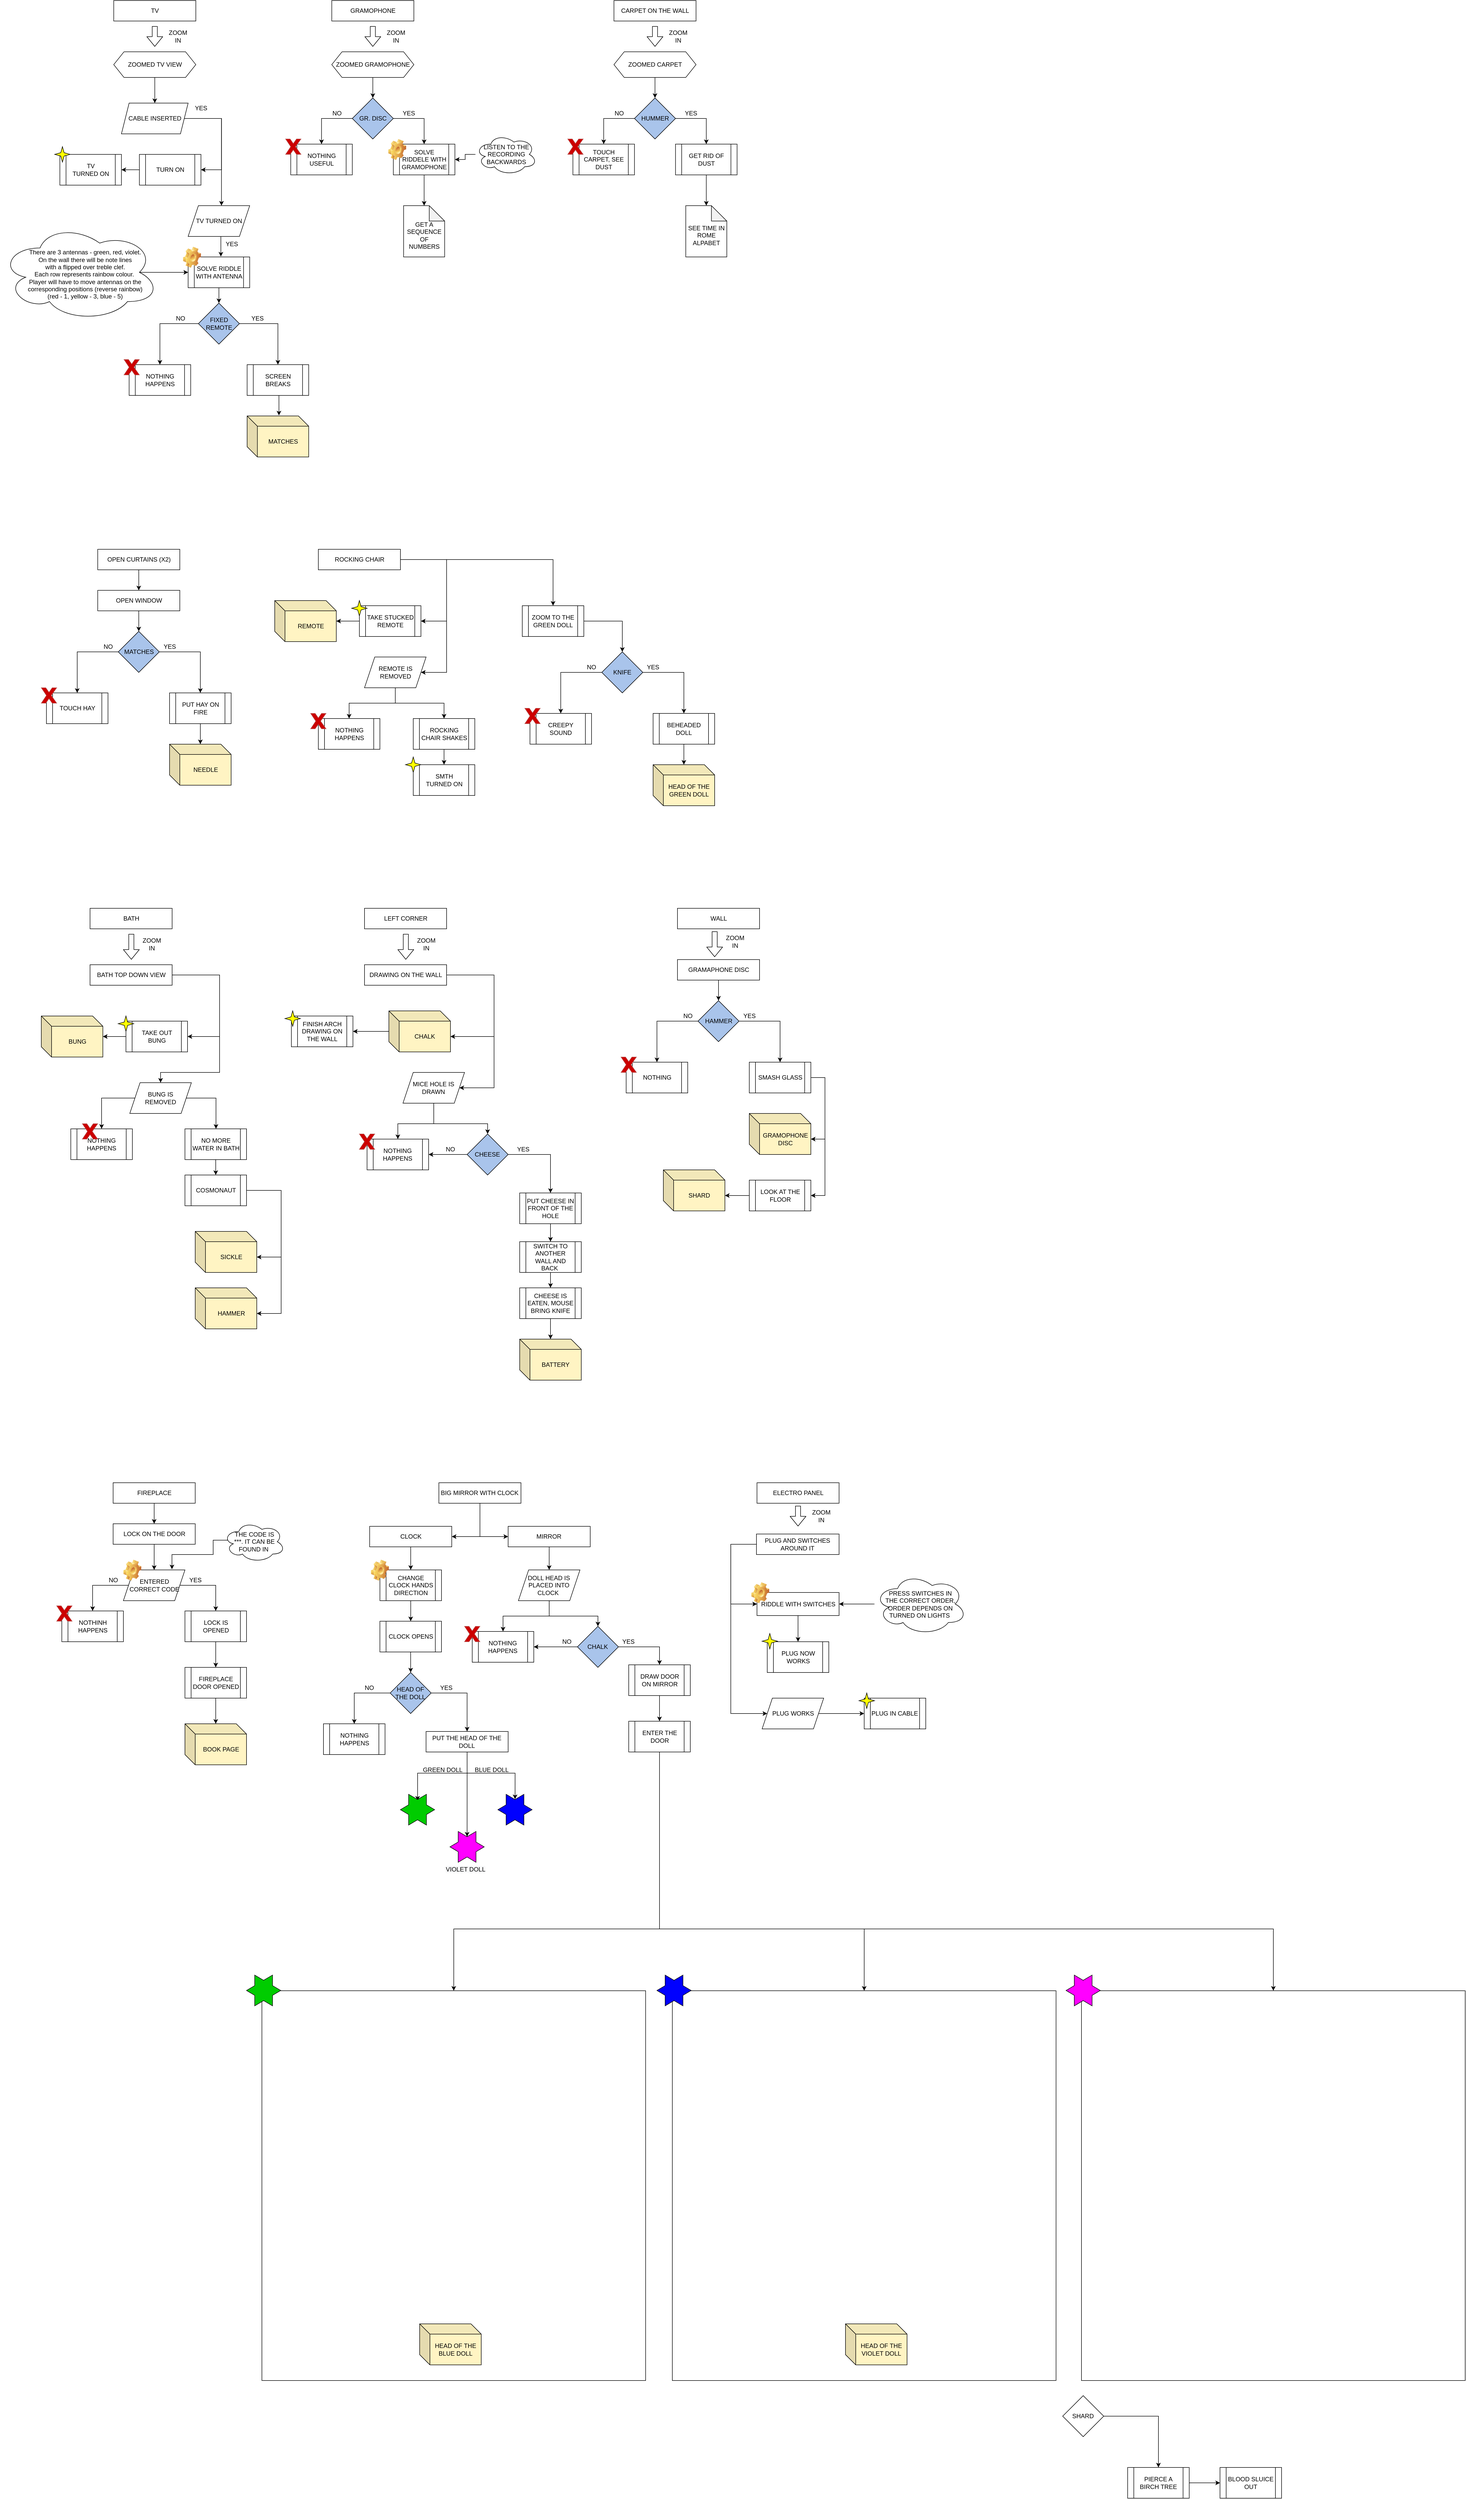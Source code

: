 <mxfile version="13.8.9-1" type="github">
  <diagram id="aYMY1mHZ9k2ShKbmNArZ" name="Page-1">
    <mxGraphModel dx="3555" dy="1843" grid="1" gridSize="10" guides="1" tooltips="1" connect="1" arrows="1" fold="1" page="1" pageScale="1" pageWidth="3000" pageHeight="5000" math="0" shadow="0">
      <root>
        <mxCell id="0" />
        <mxCell id="1" parent="0" />
        <mxCell id="fKyOHGvQqj9ZQ_Wkrvua-2" style="edgeStyle=orthogonalEdgeStyle;rounded=0;orthogonalLoop=1;jettySize=auto;html=1;" parent="1" source="fKyOHGvQqj9ZQ_Wkrvua-1" target="fKyOHGvQqj9ZQ_Wkrvua-3" edge="1">
          <mxGeometry relative="1" as="geometry">
            <mxPoint x="312.5" y="1270" as="targetPoint" />
          </mxGeometry>
        </mxCell>
        <mxCell id="fKyOHGvQqj9ZQ_Wkrvua-1" value="OPEN CURTAINS (X2)" style="rounded=0;whiteSpace=wrap;html=1;" parent="1" vertex="1">
          <mxGeometry x="192.5" y="1150" width="160" height="40" as="geometry" />
        </mxCell>
        <mxCell id="fKyOHGvQqj9ZQ_Wkrvua-5" style="edgeStyle=orthogonalEdgeStyle;rounded=0;orthogonalLoop=1;jettySize=auto;html=1;" parent="1" source="fKyOHGvQqj9ZQ_Wkrvua-3" target="fKyOHGvQqj9ZQ_Wkrvua-7" edge="1">
          <mxGeometry relative="1" as="geometry">
            <mxPoint x="312.5" y="1390" as="targetPoint" />
          </mxGeometry>
        </mxCell>
        <mxCell id="fKyOHGvQqj9ZQ_Wkrvua-3" value="OPEN WINDOW" style="rounded=0;whiteSpace=wrap;html=1;" parent="1" vertex="1">
          <mxGeometry x="192.5" y="1230" width="160" height="40" as="geometry" />
        </mxCell>
        <mxCell id="fKyOHGvQqj9ZQ_Wkrvua-8" style="edgeStyle=orthogonalEdgeStyle;rounded=0;orthogonalLoop=1;jettySize=auto;html=1;" parent="1" source="fKyOHGvQqj9ZQ_Wkrvua-7" edge="1">
          <mxGeometry relative="1" as="geometry">
            <mxPoint x="392.5" y="1430" as="targetPoint" />
            <Array as="points">
              <mxPoint x="392.5" y="1350" />
            </Array>
          </mxGeometry>
        </mxCell>
        <mxCell id="fKyOHGvQqj9ZQ_Wkrvua-11" style="edgeStyle=orthogonalEdgeStyle;rounded=0;orthogonalLoop=1;jettySize=auto;html=1;exitX=0;exitY=0.5;exitDx=0;exitDy=0;entryX=0.5;entryY=0;entryDx=0;entryDy=0;" parent="1" source="fKyOHGvQqj9ZQ_Wkrvua-7" target="V-sbIk7G-f1cfFd6dR_4-8" edge="1">
          <mxGeometry relative="1" as="geometry">
            <mxPoint x="149.54" y="1426.88" as="targetPoint" />
            <Array as="points">
              <mxPoint x="152.5" y="1350" />
            </Array>
          </mxGeometry>
        </mxCell>
        <mxCell id="fKyOHGvQqj9ZQ_Wkrvua-7" value="MATCHES" style="rhombus;whiteSpace=wrap;html=1;fillColor=#A9C4EB;" parent="1" vertex="1">
          <mxGeometry x="232.5" y="1310" width="80" height="80" as="geometry" />
        </mxCell>
        <mxCell id="fKyOHGvQqj9ZQ_Wkrvua-14" style="edgeStyle=orthogonalEdgeStyle;rounded=0;orthogonalLoop=1;jettySize=auto;html=1;" parent="1" source="fKyOHGvQqj9ZQ_Wkrvua-9" edge="1">
          <mxGeometry relative="1" as="geometry">
            <mxPoint x="392.5" y="1530" as="targetPoint" />
            <Array as="points">
              <mxPoint x="392.5" y="1520" />
              <mxPoint x="392.5" y="1520" />
            </Array>
          </mxGeometry>
        </mxCell>
        <mxCell id="fKyOHGvQqj9ZQ_Wkrvua-9" value="PUT HAY ON FIRE" style="shape=process;whiteSpace=wrap;html=1;backgroundOutline=1;" parent="1" vertex="1">
          <mxGeometry x="332.5" y="1430" width="120" height="60" as="geometry" />
        </mxCell>
        <mxCell id="fKyOHGvQqj9ZQ_Wkrvua-10" value="YES" style="text;html=1;strokeColor=none;fillColor=none;align=center;verticalAlign=middle;whiteSpace=wrap;rounded=0;" parent="1" vertex="1">
          <mxGeometry x="312.5" y="1330" width="40" height="20" as="geometry" />
        </mxCell>
        <mxCell id="fKyOHGvQqj9ZQ_Wkrvua-12" value="NO" style="text;html=1;strokeColor=none;fillColor=none;align=center;verticalAlign=middle;whiteSpace=wrap;rounded=0;" parent="1" vertex="1">
          <mxGeometry x="192.5" y="1330" width="40" height="20" as="geometry" />
        </mxCell>
        <mxCell id="fKyOHGvQqj9ZQ_Wkrvua-15" value="NEEDLE" style="shape=cube;whiteSpace=wrap;html=1;boundedLbl=1;backgroundOutline=1;darkOpacity=0.05;darkOpacity2=0.1;fillColor=#FFF4C3;" parent="1" vertex="1">
          <mxGeometry x="332.5" y="1530" width="120" height="80" as="geometry" />
        </mxCell>
        <mxCell id="fKyOHGvQqj9ZQ_Wkrvua-16" value="TV" style="rounded=0;whiteSpace=wrap;html=1;" parent="1" vertex="1">
          <mxGeometry x="223.7" y="80" width="160" height="40" as="geometry" />
        </mxCell>
        <mxCell id="V-sbIk7G-f1cfFd6dR_4-1" value="" style="shape=flexArrow;endArrow=classic;html=1;" parent="1" edge="1">
          <mxGeometry width="50" height="50" relative="1" as="geometry">
            <mxPoint x="303.7" y="130" as="sourcePoint" />
            <mxPoint x="303.7" y="170" as="targetPoint" />
          </mxGeometry>
        </mxCell>
        <mxCell id="V-sbIk7G-f1cfFd6dR_4-2" value="ZOOM IN" style="text;html=1;strokeColor=none;fillColor=none;align=center;verticalAlign=middle;whiteSpace=wrap;rounded=0;" parent="1" vertex="1">
          <mxGeometry x="328.7" y="140" width="40" height="20" as="geometry" />
        </mxCell>
        <mxCell id="V-sbIk7G-f1cfFd6dR_4-5" style="edgeStyle=orthogonalEdgeStyle;rounded=0;orthogonalLoop=1;jettySize=auto;html=1;exitX=0.5;exitY=1;exitDx=0;exitDy=0;" parent="1" edge="1">
          <mxGeometry relative="1" as="geometry">
            <mxPoint x="303.7" y="220" as="sourcePoint" />
            <mxPoint x="303.7" y="220" as="targetPoint" />
          </mxGeometry>
        </mxCell>
        <mxCell id="V-sbIk7G-f1cfFd6dR_4-9" style="edgeStyle=orthogonalEdgeStyle;rounded=0;orthogonalLoop=1;jettySize=auto;html=1;exitX=0.5;exitY=1;exitDx=0;exitDy=0;entryX=0.5;entryY=0;entryDx=0;entryDy=0;" parent="1" source="V-sbIk7G-f1cfFd6dR_4-6" target="V-sbIk7G-f1cfFd6dR_4-11" edge="1">
          <mxGeometry relative="1" as="geometry">
            <mxPoint x="303.7" y="390" as="targetPoint" />
            <Array as="points" />
          </mxGeometry>
        </mxCell>
        <mxCell id="V-sbIk7G-f1cfFd6dR_4-6" value="ZOOMED TV VIEW" style="shape=hexagon;perimeter=hexagonPerimeter2;whiteSpace=wrap;html=1;fixedSize=1;" parent="1" vertex="1">
          <mxGeometry x="223.7" y="180" width="160" height="50" as="geometry" />
        </mxCell>
        <mxCell id="V-sbIk7G-f1cfFd6dR_4-8" value="&lt;span&gt;TOUCH HAY&lt;/span&gt;" style="shape=process;whiteSpace=wrap;html=1;backgroundOutline=1;" parent="1" vertex="1">
          <mxGeometry x="92.5" y="1430" width="120" height="60" as="geometry" />
        </mxCell>
        <mxCell id="V-sbIk7G-f1cfFd6dR_4-14" style="edgeStyle=orthogonalEdgeStyle;rounded=0;orthogonalLoop=1;jettySize=auto;html=1;exitX=1;exitY=0.5;exitDx=0;exitDy=0;entryX=1;entryY=0.5;entryDx=0;entryDy=0;" parent="1" source="V-sbIk7G-f1cfFd6dR_4-11" target="V-sbIk7G-f1cfFd6dR_4-15" edge="1">
          <mxGeometry relative="1" as="geometry">
            <mxPoint x="433.7" y="380.0" as="targetPoint" />
            <Array as="points">
              <mxPoint x="433.7" y="310" />
              <mxPoint x="433.7" y="410" />
            </Array>
          </mxGeometry>
        </mxCell>
        <mxCell id="V-sbIk7G-f1cfFd6dR_4-19" style="edgeStyle=orthogonalEdgeStyle;rounded=0;orthogonalLoop=1;jettySize=auto;html=1;" parent="1" source="V-sbIk7G-f1cfFd6dR_4-11" edge="1">
          <mxGeometry relative="1" as="geometry">
            <mxPoint x="433.7" y="480" as="targetPoint" />
            <Array as="points">
              <mxPoint x="433.7" y="310" />
            </Array>
          </mxGeometry>
        </mxCell>
        <mxCell id="V-sbIk7G-f1cfFd6dR_4-11" value="CABLE INSERTED" style="shape=parallelogram;perimeter=parallelogramPerimeter;whiteSpace=wrap;html=1;fixedSize=1;size=15;" parent="1" vertex="1">
          <mxGeometry x="238.7" y="280" width="130" height="60" as="geometry" />
        </mxCell>
        <mxCell id="V-sbIk7G-f1cfFd6dR_4-16" style="edgeStyle=orthogonalEdgeStyle;rounded=0;orthogonalLoop=1;jettySize=auto;html=1;entryX=1;entryY=0.5;entryDx=0;entryDy=0;" parent="1" source="V-sbIk7G-f1cfFd6dR_4-15" target="_YruUomcuVvGeMSo5EBF-178" edge="1">
          <mxGeometry relative="1" as="geometry">
            <mxPoint x="233.7" y="410" as="targetPoint" />
          </mxGeometry>
        </mxCell>
        <mxCell id="V-sbIk7G-f1cfFd6dR_4-15" value="TURN ON" style="shape=process;whiteSpace=wrap;html=1;backgroundOutline=1;" parent="1" vertex="1">
          <mxGeometry x="273.7" y="380" width="120" height="60" as="geometry" />
        </mxCell>
        <mxCell id="V-sbIk7G-f1cfFd6dR_4-25" style="edgeStyle=orthogonalEdgeStyle;rounded=0;orthogonalLoop=1;jettySize=auto;html=1;exitX=0.5;exitY=1;exitDx=0;exitDy=0;entryX=0.532;entryY=-0.012;entryDx=0;entryDy=0;entryPerimeter=0;" parent="1" source="V-sbIk7G-f1cfFd6dR_4-18" target="V-sbIk7G-f1cfFd6dR_4-22" edge="1">
          <mxGeometry relative="1" as="geometry" />
        </mxCell>
        <mxCell id="V-sbIk7G-f1cfFd6dR_4-18" value="TV TURNED ON" style="shape=parallelogram;perimeter=parallelogramPerimeter;whiteSpace=wrap;html=1;fixedSize=1;" parent="1" vertex="1">
          <mxGeometry x="368.7" y="480" width="120" height="60" as="geometry" />
        </mxCell>
        <mxCell id="V-sbIk7G-f1cfFd6dR_4-20" value="YES" style="text;html=1;strokeColor=none;fillColor=none;align=center;verticalAlign=middle;whiteSpace=wrap;rounded=0;" parent="1" vertex="1">
          <mxGeometry x="373.7" y="280" width="40" height="20" as="geometry" />
        </mxCell>
        <mxCell id="V-sbIk7G-f1cfFd6dR_4-35" style="edgeStyle=orthogonalEdgeStyle;rounded=0;orthogonalLoop=1;jettySize=auto;html=1;exitX=0.5;exitY=1;exitDx=0;exitDy=0;" parent="1" source="V-sbIk7G-f1cfFd6dR_4-22" target="V-sbIk7G-f1cfFd6dR_4-34" edge="1">
          <mxGeometry relative="1" as="geometry" />
        </mxCell>
        <mxCell id="V-sbIk7G-f1cfFd6dR_4-22" value="SOLVE RIDDLE WITH ANTENNA" style="shape=process;whiteSpace=wrap;html=1;backgroundOutline=1;" parent="1" vertex="1">
          <mxGeometry x="368.7" y="580" width="120" height="60" as="geometry" />
        </mxCell>
        <mxCell id="V-sbIk7G-f1cfFd6dR_4-26" value="YES" style="text;html=1;strokeColor=none;fillColor=none;align=center;verticalAlign=middle;whiteSpace=wrap;rounded=0;" parent="1" vertex="1">
          <mxGeometry x="433.7" y="545" width="40" height="20" as="geometry" />
        </mxCell>
        <mxCell id="V-sbIk7G-f1cfFd6dR_4-31" style="edgeStyle=orthogonalEdgeStyle;rounded=0;orthogonalLoop=1;jettySize=auto;html=1;exitX=0.875;exitY=0.5;exitDx=0;exitDy=0;exitPerimeter=0;entryX=0;entryY=0.5;entryDx=0;entryDy=0;" parent="1" source="V-sbIk7G-f1cfFd6dR_4-28" target="V-sbIk7G-f1cfFd6dR_4-22" edge="1">
          <mxGeometry relative="1" as="geometry">
            <mxPoint x="368.7" y="625" as="targetPoint" />
            <Array as="points">
              <mxPoint x="278" y="610" />
            </Array>
          </mxGeometry>
        </mxCell>
        <mxCell id="V-sbIk7G-f1cfFd6dR_4-28" value="There are 3 antennas - green, red, violet.&lt;br&gt;On the wall there will be note lines &lt;br&gt;with a flipped over&amp;nbsp;&lt;span&gt;treble clef.&lt;/span&gt;&lt;br&gt;Each row represents rainbow colour.&amp;nbsp;&lt;br&gt;Player will have to move antennas on the corresponding positions (reverse rainbow)&lt;br&gt;(red - 1, yellow - 3, blue - 5)" style="ellipse;shape=cloud;whiteSpace=wrap;html=1;spacing=9;spacingTop=13;spacingBottom=6;spacingLeft=20;" parent="1" vertex="1">
          <mxGeometry x="2.5" y="515" width="310" height="190" as="geometry" />
        </mxCell>
        <mxCell id="V-sbIk7G-f1cfFd6dR_4-33" value="MATCHES" style="shape=cube;whiteSpace=wrap;html=1;boundedLbl=1;backgroundOutline=1;darkOpacity=0.05;darkOpacity2=0.1;labelBackgroundColor=none;fillColor=#FFF4C3;" parent="1" vertex="1">
          <mxGeometry x="483.7" y="890" width="120" height="80" as="geometry" />
        </mxCell>
        <mxCell id="V-sbIk7G-f1cfFd6dR_4-39" style="edgeStyle=orthogonalEdgeStyle;rounded=0;orthogonalLoop=1;jettySize=auto;html=1;exitX=1;exitY=0.5;exitDx=0;exitDy=0;entryX=0.5;entryY=0;entryDx=0;entryDy=0;" parent="1" source="V-sbIk7G-f1cfFd6dR_4-34" target="V-sbIk7G-f1cfFd6dR_4-38" edge="1">
          <mxGeometry relative="1" as="geometry" />
        </mxCell>
        <mxCell id="V-sbIk7G-f1cfFd6dR_4-41" style="edgeStyle=orthogonalEdgeStyle;rounded=0;orthogonalLoop=1;jettySize=auto;html=1;" parent="1" source="V-sbIk7G-f1cfFd6dR_4-34" target="V-sbIk7G-f1cfFd6dR_4-37" edge="1">
          <mxGeometry relative="1" as="geometry" />
        </mxCell>
        <mxCell id="V-sbIk7G-f1cfFd6dR_4-34" value="FIXED REMOTE" style="rhombus;whiteSpace=wrap;html=1;fillColor=#A9C4EB;" parent="1" vertex="1">
          <mxGeometry x="388.7" y="670" width="80" height="80" as="geometry" />
        </mxCell>
        <mxCell id="V-sbIk7G-f1cfFd6dR_4-37" value="NOTHING HAPPENS" style="shape=process;whiteSpace=wrap;html=1;backgroundOutline=1;" parent="1" vertex="1">
          <mxGeometry x="253.7" y="790" width="120" height="60" as="geometry" />
        </mxCell>
        <mxCell id="V-sbIk7G-f1cfFd6dR_4-40" style="edgeStyle=orthogonalEdgeStyle;rounded=0;orthogonalLoop=1;jettySize=auto;html=1;exitX=0.5;exitY=1;exitDx=0;exitDy=0;entryX=0.517;entryY=-0.012;entryDx=0;entryDy=0;entryPerimeter=0;" parent="1" source="V-sbIk7G-f1cfFd6dR_4-38" target="V-sbIk7G-f1cfFd6dR_4-33" edge="1">
          <mxGeometry relative="1" as="geometry" />
        </mxCell>
        <mxCell id="V-sbIk7G-f1cfFd6dR_4-38" value="SCREEN BREAKS" style="shape=process;whiteSpace=wrap;html=1;backgroundOutline=1;" parent="1" vertex="1">
          <mxGeometry x="483.7" y="790" width="120" height="60" as="geometry" />
        </mxCell>
        <mxCell id="V-sbIk7G-f1cfFd6dR_4-42" value="NO" style="text;html=1;strokeColor=none;fillColor=none;align=center;verticalAlign=middle;whiteSpace=wrap;rounded=0;" parent="1" vertex="1">
          <mxGeometry x="333.7" y="690" width="40" height="20" as="geometry" />
        </mxCell>
        <mxCell id="V-sbIk7G-f1cfFd6dR_4-43" value="YES" style="text;html=1;strokeColor=none;fillColor=none;align=center;verticalAlign=middle;whiteSpace=wrap;rounded=0;" parent="1" vertex="1">
          <mxGeometry x="483.7" y="690" width="40" height="20" as="geometry" />
        </mxCell>
        <mxCell id="V-sbIk7G-f1cfFd6dR_4-44" value="&lt;div style=&quot;text-align: left&quot;&gt;&lt;span&gt;GRAMOPHONE&lt;/span&gt;&lt;/div&gt;" style="rounded=0;whiteSpace=wrap;html=1;" parent="1" vertex="1">
          <mxGeometry x="648.7" y="80" width="160" height="40" as="geometry" />
        </mxCell>
        <mxCell id="V-sbIk7G-f1cfFd6dR_4-47" value="" style="shape=flexArrow;endArrow=classic;html=1;" parent="1" edge="1">
          <mxGeometry width="50" height="50" relative="1" as="geometry">
            <mxPoint x="728.7" y="130" as="sourcePoint" />
            <mxPoint x="728.7" y="170" as="targetPoint" />
          </mxGeometry>
        </mxCell>
        <mxCell id="V-sbIk7G-f1cfFd6dR_4-48" value="ZOOM IN" style="text;html=1;strokeColor=none;fillColor=none;align=center;verticalAlign=middle;whiteSpace=wrap;rounded=0;" parent="1" vertex="1">
          <mxGeometry x="753.7" y="140" width="40" height="20" as="geometry" />
        </mxCell>
        <mxCell id="V-sbIk7G-f1cfFd6dR_4-49" style="edgeStyle=orthogonalEdgeStyle;rounded=0;orthogonalLoop=1;jettySize=auto;html=1;exitX=0.5;exitY=1;exitDx=0;exitDy=0;" parent="1" edge="1">
          <mxGeometry relative="1" as="geometry">
            <mxPoint x="728.7" y="220" as="sourcePoint" />
            <mxPoint x="728.7" y="220" as="targetPoint" />
          </mxGeometry>
        </mxCell>
        <mxCell id="V-sbIk7G-f1cfFd6dR_4-51" style="edgeStyle=orthogonalEdgeStyle;rounded=0;orthogonalLoop=1;jettySize=auto;html=1;exitX=0.5;exitY=1;exitDx=0;exitDy=0;" parent="1" source="V-sbIk7G-f1cfFd6dR_4-50" target="V-sbIk7G-f1cfFd6dR_4-52" edge="1">
          <mxGeometry relative="1" as="geometry">
            <mxPoint x="728.7" y="280" as="targetPoint" />
          </mxGeometry>
        </mxCell>
        <mxCell id="V-sbIk7G-f1cfFd6dR_4-50" value="ZOOMED GRAMOPHONE" style="shape=hexagon;perimeter=hexagonPerimeter2;whiteSpace=wrap;html=1;fixedSize=1;" parent="1" vertex="1">
          <mxGeometry x="648.7" y="180" width="160" height="50" as="geometry" />
        </mxCell>
        <mxCell id="V-sbIk7G-f1cfFd6dR_4-53" style="edgeStyle=orthogonalEdgeStyle;rounded=0;orthogonalLoop=1;jettySize=auto;html=1;exitX=1;exitY=0.5;exitDx=0;exitDy=0;" parent="1" source="V-sbIk7G-f1cfFd6dR_4-52" target="V-sbIk7G-f1cfFd6dR_4-54" edge="1">
          <mxGeometry relative="1" as="geometry">
            <mxPoint x="828.7" y="390" as="targetPoint" />
          </mxGeometry>
        </mxCell>
        <mxCell id="V-sbIk7G-f1cfFd6dR_4-57" style="edgeStyle=orthogonalEdgeStyle;rounded=0;orthogonalLoop=1;jettySize=auto;html=1;exitX=0;exitY=0.5;exitDx=0;exitDy=0;" parent="1" source="V-sbIk7G-f1cfFd6dR_4-52" target="V-sbIk7G-f1cfFd6dR_4-58" edge="1">
          <mxGeometry relative="1" as="geometry">
            <mxPoint x="628.7" y="360" as="targetPoint" />
          </mxGeometry>
        </mxCell>
        <mxCell id="V-sbIk7G-f1cfFd6dR_4-52" value="GR. DISC" style="rhombus;whiteSpace=wrap;html=1;fillColor=#A9C4EB;" parent="1" vertex="1">
          <mxGeometry x="688.7" y="270" width="80" height="80" as="geometry" />
        </mxCell>
        <mxCell id="V-sbIk7G-f1cfFd6dR_4-60" style="edgeStyle=orthogonalEdgeStyle;rounded=0;orthogonalLoop=1;jettySize=auto;html=1;exitX=0.5;exitY=1;exitDx=0;exitDy=0;entryX=0.5;entryY=0;entryDx=0;entryDy=0;entryPerimeter=0;" parent="1" source="V-sbIk7G-f1cfFd6dR_4-54" target="V-sbIk7G-f1cfFd6dR_4-59" edge="1">
          <mxGeometry relative="1" as="geometry" />
        </mxCell>
        <mxCell id="V-sbIk7G-f1cfFd6dR_4-54" value="SOLVE RIDDELE WITH GRAMOPHONE" style="shape=process;whiteSpace=wrap;html=1;backgroundOutline=1;" parent="1" vertex="1">
          <mxGeometry x="768.7" y="360" width="120" height="60" as="geometry" />
        </mxCell>
        <mxCell id="V-sbIk7G-f1cfFd6dR_4-56" style="edgeStyle=orthogonalEdgeStyle;rounded=0;orthogonalLoop=1;jettySize=auto;html=1;entryX=1;entryY=0.5;entryDx=0;entryDy=0;" parent="1" source="V-sbIk7G-f1cfFd6dR_4-55" target="V-sbIk7G-f1cfFd6dR_4-54" edge="1">
          <mxGeometry relative="1" as="geometry" />
        </mxCell>
        <mxCell id="V-sbIk7G-f1cfFd6dR_4-55" value="LISTEN TO THE RECORDING&lt;br&gt;BACKWARDS" style="ellipse;shape=cloud;whiteSpace=wrap;html=1;" parent="1" vertex="1">
          <mxGeometry x="928.7" y="340" width="120" height="80" as="geometry" />
        </mxCell>
        <mxCell id="V-sbIk7G-f1cfFd6dR_4-58" value="NOTHING USEFUL" style="shape=process;whiteSpace=wrap;html=1;backgroundOutline=1;" parent="1" vertex="1">
          <mxGeometry x="568.7" y="360" width="120" height="60" as="geometry" />
        </mxCell>
        <mxCell id="V-sbIk7G-f1cfFd6dR_4-59" value="GET A SEQUENCE OF NUMBERS" style="shape=note;whiteSpace=wrap;html=1;backgroundOutline=1;darkOpacity=0.05;spacingTop=16;" parent="1" vertex="1">
          <mxGeometry x="788.7" y="480" width="80" height="100" as="geometry" />
        </mxCell>
        <mxCell id="V-sbIk7G-f1cfFd6dR_4-61" value="" style="shape=image;html=1;verticalLabelPosition=bottom;verticalAlign=top;imageAspect=1;aspect=fixed;image=img/clipart/Gear_128x128.png" parent="1" vertex="1">
          <mxGeometry x="758.75" y="350" width="34.95" height="41" as="geometry" />
        </mxCell>
        <mxCell id="V-sbIk7G-f1cfFd6dR_4-62" value="" style="shape=image;html=1;verticalLabelPosition=bottom;verticalAlign=top;imageAspect=1;aspect=fixed;image=img/clipart/Gear_128x128.png" parent="1" vertex="1">
          <mxGeometry x="358.75" y="560" width="34.95" height="41" as="geometry" />
        </mxCell>
        <mxCell id="V-sbIk7G-f1cfFd6dR_4-64" value="" style="verticalLabelPosition=bottom;verticalAlign=top;html=1;shape=mxgraph.basic.x;labelBorderColor=none;labelBackgroundColor=none;strokeColor=#b85450;fillColor=#CC0000;" parent="1" vertex="1">
          <mxGeometry x="82.5" y="1420" width="30" height="30" as="geometry" />
        </mxCell>
        <mxCell id="V-sbIk7G-f1cfFd6dR_4-69" value="" style="verticalLabelPosition=bottom;verticalAlign=top;html=1;shape=mxgraph.basic.x;labelBorderColor=none;labelBackgroundColor=none;strokeColor=#b85450;fillColor=#CC0000;" parent="1" vertex="1">
          <mxGeometry x="243.7" y="780" width="30" height="30" as="geometry" />
        </mxCell>
        <mxCell id="V-sbIk7G-f1cfFd6dR_4-70" value="" style="verticalLabelPosition=bottom;verticalAlign=top;html=1;shape=mxgraph.basic.x;labelBorderColor=none;labelBackgroundColor=none;strokeColor=#b85450;fillColor=#CC0000;" parent="1" vertex="1">
          <mxGeometry x="558.7" y="350" width="30" height="30" as="geometry" />
        </mxCell>
        <mxCell id="V-sbIk7G-f1cfFd6dR_4-72" value="NO" style="text;html=1;strokeColor=none;fillColor=none;align=center;verticalAlign=middle;whiteSpace=wrap;rounded=0;labelBackgroundColor=none;" parent="1" vertex="1">
          <mxGeometry x="638.7" y="290" width="40" height="20" as="geometry" />
        </mxCell>
        <mxCell id="V-sbIk7G-f1cfFd6dR_4-74" value="YES" style="text;html=1;strokeColor=none;fillColor=none;align=center;verticalAlign=middle;whiteSpace=wrap;rounded=0;labelBackgroundColor=none;" parent="1" vertex="1">
          <mxGeometry x="778.7" y="290" width="40" height="20" as="geometry" />
        </mxCell>
        <mxCell id="V-sbIk7G-f1cfFd6dR_4-75" value="CARPET ON THE WALL" style="rounded=0;whiteSpace=wrap;html=1;labelBackgroundColor=none;" parent="1" vertex="1">
          <mxGeometry x="1198.7" y="80" width="160" height="40" as="geometry" />
        </mxCell>
        <mxCell id="V-sbIk7G-f1cfFd6dR_4-76" value="" style="shape=flexArrow;endArrow=classic;html=1;" parent="1" edge="1">
          <mxGeometry width="50" height="50" relative="1" as="geometry">
            <mxPoint x="1278.7" y="130" as="sourcePoint" />
            <mxPoint x="1278.7" y="170" as="targetPoint" />
          </mxGeometry>
        </mxCell>
        <mxCell id="V-sbIk7G-f1cfFd6dR_4-77" value="ZOOM IN" style="text;html=1;strokeColor=none;fillColor=none;align=center;verticalAlign=middle;whiteSpace=wrap;rounded=0;" parent="1" vertex="1">
          <mxGeometry x="1303.7" y="140" width="40" height="20" as="geometry" />
        </mxCell>
        <mxCell id="V-sbIk7G-f1cfFd6dR_4-78" style="edgeStyle=orthogonalEdgeStyle;rounded=0;orthogonalLoop=1;jettySize=auto;html=1;exitX=0.5;exitY=1;exitDx=0;exitDy=0;" parent="1" edge="1">
          <mxGeometry relative="1" as="geometry">
            <mxPoint x="1278.7" y="220" as="sourcePoint" />
            <mxPoint x="1278.7" y="220" as="targetPoint" />
          </mxGeometry>
        </mxCell>
        <mxCell id="V-sbIk7G-f1cfFd6dR_4-92" style="edgeStyle=orthogonalEdgeStyle;rounded=0;orthogonalLoop=1;jettySize=auto;html=1;exitX=0.5;exitY=1;exitDx=0;exitDy=0;entryX=0.5;entryY=0;entryDx=0;entryDy=0;" parent="1" source="V-sbIk7G-f1cfFd6dR_4-79" target="V-sbIk7G-f1cfFd6dR_4-83" edge="1">
          <mxGeometry relative="1" as="geometry" />
        </mxCell>
        <mxCell id="V-sbIk7G-f1cfFd6dR_4-79" value="ZOOMED CARPET" style="shape=hexagon;perimeter=hexagonPerimeter2;whiteSpace=wrap;html=1;fixedSize=1;" parent="1" vertex="1">
          <mxGeometry x="1198.7" y="180" width="160" height="50" as="geometry" />
        </mxCell>
        <mxCell id="V-sbIk7G-f1cfFd6dR_4-81" style="edgeStyle=orthogonalEdgeStyle;rounded=0;orthogonalLoop=1;jettySize=auto;html=1;exitX=1;exitY=0.5;exitDx=0;exitDy=0;" parent="1" source="V-sbIk7G-f1cfFd6dR_4-83" target="V-sbIk7G-f1cfFd6dR_4-85" edge="1">
          <mxGeometry relative="1" as="geometry">
            <mxPoint x="1378.7" y="390" as="targetPoint" />
          </mxGeometry>
        </mxCell>
        <mxCell id="V-sbIk7G-f1cfFd6dR_4-82" style="edgeStyle=orthogonalEdgeStyle;rounded=0;orthogonalLoop=1;jettySize=auto;html=1;exitX=0;exitY=0.5;exitDx=0;exitDy=0;" parent="1" source="V-sbIk7G-f1cfFd6dR_4-83" target="V-sbIk7G-f1cfFd6dR_4-86" edge="1">
          <mxGeometry relative="1" as="geometry">
            <mxPoint x="1178.7" y="360" as="targetPoint" />
          </mxGeometry>
        </mxCell>
        <mxCell id="V-sbIk7G-f1cfFd6dR_4-83" value="HUMMER" style="rhombus;whiteSpace=wrap;html=1;fillColor=#A9C4EB;" parent="1" vertex="1">
          <mxGeometry x="1238.7" y="270" width="80" height="80" as="geometry" />
        </mxCell>
        <mxCell id="V-sbIk7G-f1cfFd6dR_4-84" style="edgeStyle=orthogonalEdgeStyle;rounded=0;orthogonalLoop=1;jettySize=auto;html=1;exitX=0.5;exitY=1;exitDx=0;exitDy=0;entryX=0.5;entryY=0;entryDx=0;entryDy=0;entryPerimeter=0;" parent="1" source="V-sbIk7G-f1cfFd6dR_4-85" target="V-sbIk7G-f1cfFd6dR_4-87" edge="1">
          <mxGeometry relative="1" as="geometry" />
        </mxCell>
        <mxCell id="V-sbIk7G-f1cfFd6dR_4-85" value="GET RID OF DUST" style="shape=process;whiteSpace=wrap;html=1;backgroundOutline=1;" parent="1" vertex="1">
          <mxGeometry x="1318.7" y="360" width="120" height="60" as="geometry" />
        </mxCell>
        <mxCell id="V-sbIk7G-f1cfFd6dR_4-86" value="TOUCH CARPET, SEE DUST" style="shape=process;whiteSpace=wrap;html=1;backgroundOutline=1;" parent="1" vertex="1">
          <mxGeometry x="1118.7" y="360" width="120" height="60" as="geometry" />
        </mxCell>
        <mxCell id="V-sbIk7G-f1cfFd6dR_4-87" value="SEE TIME IN ROME ALPABET" style="shape=note;whiteSpace=wrap;html=1;backgroundOutline=1;darkOpacity=0.05;spacingTop=16;" parent="1" vertex="1">
          <mxGeometry x="1338.7" y="480" width="80" height="100" as="geometry" />
        </mxCell>
        <mxCell id="V-sbIk7G-f1cfFd6dR_4-89" value="" style="verticalLabelPosition=bottom;verticalAlign=top;html=1;shape=mxgraph.basic.x;labelBorderColor=none;labelBackgroundColor=none;strokeColor=#b85450;fillColor=#CC0000;" parent="1" vertex="1">
          <mxGeometry x="1108.7" y="350" width="30" height="30" as="geometry" />
        </mxCell>
        <mxCell id="V-sbIk7G-f1cfFd6dR_4-90" value="NO" style="text;html=1;strokeColor=none;fillColor=none;align=center;verticalAlign=middle;whiteSpace=wrap;rounded=0;labelBackgroundColor=none;" parent="1" vertex="1">
          <mxGeometry x="1188.7" y="290" width="40" height="20" as="geometry" />
        </mxCell>
        <mxCell id="V-sbIk7G-f1cfFd6dR_4-91" value="YES" style="text;html=1;strokeColor=none;fillColor=none;align=center;verticalAlign=middle;whiteSpace=wrap;rounded=0;labelBackgroundColor=none;" parent="1" vertex="1">
          <mxGeometry x="1328.7" y="290" width="40" height="20" as="geometry" />
        </mxCell>
        <mxCell id="lxquzMer-eeNs5WZ4jsa-15" style="edgeStyle=orthogonalEdgeStyle;rounded=0;orthogonalLoop=1;jettySize=auto;html=1;entryX=1;entryY=0.5;entryDx=0;entryDy=0;" parent="1" source="lxquzMer-eeNs5WZ4jsa-2" target="lxquzMer-eeNs5WZ4jsa-16" edge="1">
          <mxGeometry relative="1" as="geometry">
            <mxPoint x="809.5" y="1300" as="targetPoint" />
            <Array as="points">
              <mxPoint x="872.5" y="1170" />
              <mxPoint x="872.5" y="1290" />
            </Array>
          </mxGeometry>
        </mxCell>
        <mxCell id="lxquzMer-eeNs5WZ4jsa-17" style="edgeStyle=orthogonalEdgeStyle;rounded=0;orthogonalLoop=1;jettySize=auto;html=1;" parent="1" source="lxquzMer-eeNs5WZ4jsa-2" target="lxquzMer-eeNs5WZ4jsa-18" edge="1">
          <mxGeometry relative="1" as="geometry">
            <mxPoint x="872.5" y="1350" as="targetPoint" />
            <Array as="points">
              <mxPoint x="872.5" y="1170" />
              <mxPoint x="872.5" y="1390" />
            </Array>
          </mxGeometry>
        </mxCell>
        <mxCell id="_YruUomcuVvGeMSo5EBF-129" style="edgeStyle=orthogonalEdgeStyle;rounded=0;orthogonalLoop=1;jettySize=auto;html=1;" parent="1" source="lxquzMer-eeNs5WZ4jsa-2" target="_YruUomcuVvGeMSo5EBF-130" edge="1">
          <mxGeometry relative="1" as="geometry">
            <mxPoint x="1080" y="1280" as="targetPoint" />
          </mxGeometry>
        </mxCell>
        <mxCell id="lxquzMer-eeNs5WZ4jsa-2" value="ROCKING CHAIR" style="rounded=0;whiteSpace=wrap;html=1;" parent="1" vertex="1">
          <mxGeometry x="622.5" y="1150" width="160" height="40" as="geometry" />
        </mxCell>
        <mxCell id="lxquzMer-eeNs5WZ4jsa-20" style="edgeStyle=orthogonalEdgeStyle;rounded=0;orthogonalLoop=1;jettySize=auto;html=1;exitX=0;exitY=0.5;exitDx=0;exitDy=0;" parent="1" source="lxquzMer-eeNs5WZ4jsa-16" target="lxquzMer-eeNs5WZ4jsa-21" edge="1">
          <mxGeometry relative="1" as="geometry">
            <mxPoint x="652.5" y="1290.143" as="targetPoint" />
          </mxGeometry>
        </mxCell>
        <mxCell id="lxquzMer-eeNs5WZ4jsa-16" value="TAKE STUCKED REMOTE" style="shape=process;whiteSpace=wrap;html=1;backgroundOutline=1;" parent="1" vertex="1">
          <mxGeometry x="702.5" y="1260" width="120" height="60" as="geometry" />
        </mxCell>
        <mxCell id="lxquzMer-eeNs5WZ4jsa-22" style="edgeStyle=orthogonalEdgeStyle;rounded=0;orthogonalLoop=1;jettySize=auto;html=1;exitX=0.5;exitY=1;exitDx=0;exitDy=0;" parent="1" source="lxquzMer-eeNs5WZ4jsa-18" target="lxquzMer-eeNs5WZ4jsa-23" edge="1">
          <mxGeometry relative="1" as="geometry">
            <mxPoint x="692.5" y="1500" as="targetPoint" />
          </mxGeometry>
        </mxCell>
        <mxCell id="lxquzMer-eeNs5WZ4jsa-24" style="edgeStyle=orthogonalEdgeStyle;rounded=0;orthogonalLoop=1;jettySize=auto;html=1;" parent="1" source="lxquzMer-eeNs5WZ4jsa-18" target="lxquzMer-eeNs5WZ4jsa-26" edge="1">
          <mxGeometry relative="1" as="geometry">
            <mxPoint x="832.5" y="1480" as="targetPoint" />
          </mxGeometry>
        </mxCell>
        <mxCell id="lxquzMer-eeNs5WZ4jsa-18" value="REMOTE IS REMOVED" style="shape=parallelogram;perimeter=parallelogramPerimeter;whiteSpace=wrap;html=1;fixedSize=1;" parent="1" vertex="1">
          <mxGeometry x="712.5" y="1360" width="120" height="60" as="geometry" />
        </mxCell>
        <mxCell id="lxquzMer-eeNs5WZ4jsa-21" value="REMOTE" style="shape=cube;whiteSpace=wrap;html=1;boundedLbl=1;backgroundOutline=1;darkOpacity=0.05;darkOpacity2=0.1;fillColor=#FFF4C3;" parent="1" vertex="1">
          <mxGeometry x="537.5" y="1250.003" width="120" height="80" as="geometry" />
        </mxCell>
        <mxCell id="lxquzMer-eeNs5WZ4jsa-23" value="NOTHING HAPPENS" style="shape=process;whiteSpace=wrap;html=1;backgroundOutline=1;" parent="1" vertex="1">
          <mxGeometry x="622.5" y="1480" width="120" height="60" as="geometry" />
        </mxCell>
        <mxCell id="lxquzMer-eeNs5WZ4jsa-27" style="edgeStyle=orthogonalEdgeStyle;rounded=0;orthogonalLoop=1;jettySize=auto;html=1;" parent="1" source="lxquzMer-eeNs5WZ4jsa-26" target="lxquzMer-eeNs5WZ4jsa-28" edge="1">
          <mxGeometry relative="1" as="geometry">
            <mxPoint x="867.5" y="1600" as="targetPoint" />
          </mxGeometry>
        </mxCell>
        <mxCell id="lxquzMer-eeNs5WZ4jsa-26" value="ROCKING CHAIR SHAKES" style="shape=process;whiteSpace=wrap;html=1;backgroundOutline=1;" parent="1" vertex="1">
          <mxGeometry x="807.5" y="1480" width="120" height="60" as="geometry" />
        </mxCell>
        <mxCell id="lxquzMer-eeNs5WZ4jsa-28" value="SMTH&lt;br&gt;TURNED ON" style="shape=process;whiteSpace=wrap;html=1;backgroundOutline=1;" parent="1" vertex="1">
          <mxGeometry x="807.5" y="1570" width="120" height="60" as="geometry" />
        </mxCell>
        <mxCell id="lxquzMer-eeNs5WZ4jsa-30" value="" style="verticalLabelPosition=bottom;verticalAlign=top;html=1;shape=mxgraph.basic.x;labelBorderColor=none;labelBackgroundColor=none;strokeColor=#b85450;fillColor=#CC0000;" parent="1" vertex="1">
          <mxGeometry x="607.5" y="1470" width="30" height="30" as="geometry" />
        </mxCell>
        <mxCell id="lxquzMer-eeNs5WZ4jsa-31" value="" style="verticalLabelPosition=bottom;verticalAlign=top;html=1;shape=mxgraph.basic.4_point_star_2;dx=0.78;fillColor=#FFFF00;" parent="1" vertex="1">
          <mxGeometry x="792.5" y="1555" width="30" height="30" as="geometry" />
        </mxCell>
        <mxCell id="lxquzMer-eeNs5WZ4jsa-32" value="" style="verticalLabelPosition=bottom;verticalAlign=top;html=1;shape=mxgraph.basic.4_point_star_2;dx=0.78;fillColor=#FFFF00;" parent="1" vertex="1">
          <mxGeometry x="687.5" y="1250" width="30" height="30" as="geometry" />
        </mxCell>
        <mxCell id="_YruUomcuVvGeMSo5EBF-1" style="edgeStyle=orthogonalEdgeStyle;rounded=0;orthogonalLoop=1;jettySize=auto;html=1;entryX=0.5;entryY=0;entryDx=0;entryDy=0;exitX=0.5;exitY=1;exitDx=0;exitDy=0;" parent="1" source="_YruUomcuVvGeMSo5EBF-48" target="_YruUomcuVvGeMSo5EBF-32" edge="1">
          <mxGeometry relative="1" as="geometry">
            <mxPoint x="302.5" y="3050" as="targetPoint" />
          </mxGeometry>
        </mxCell>
        <mxCell id="_YruUomcuVvGeMSo5EBF-50" style="edgeStyle=orthogonalEdgeStyle;rounded=0;orthogonalLoop=1;jettySize=auto;html=1;" parent="1" source="_YruUomcuVvGeMSo5EBF-2" target="_YruUomcuVvGeMSo5EBF-48" edge="1">
          <mxGeometry relative="1" as="geometry" />
        </mxCell>
        <mxCell id="_YruUomcuVvGeMSo5EBF-2" value="FIREPLACE" style="rounded=0;whiteSpace=wrap;html=1;" parent="1" vertex="1">
          <mxGeometry x="222.5" y="2970" width="160" height="40" as="geometry" />
        </mxCell>
        <mxCell id="_YruUomcuVvGeMSo5EBF-5" style="edgeStyle=orthogonalEdgeStyle;rounded=0;orthogonalLoop=1;jettySize=auto;html=1;exitX=1;exitY=0.5;exitDx=0;exitDy=0;" parent="1" source="_YruUomcuVvGeMSo5EBF-32" target="_YruUomcuVvGeMSo5EBF-9" edge="1">
          <mxGeometry relative="1" as="geometry">
            <mxPoint x="422.5" y="3320" as="targetPoint" />
            <Array as="points">
              <mxPoint x="422.5" y="3170" />
            </Array>
          </mxGeometry>
        </mxCell>
        <mxCell id="_YruUomcuVvGeMSo5EBF-6" style="edgeStyle=orthogonalEdgeStyle;rounded=0;orthogonalLoop=1;jettySize=auto;html=1;exitX=0;exitY=0.5;exitDx=0;exitDy=0;entryX=0.5;entryY=0;entryDx=0;entryDy=0;" parent="1" source="_YruUomcuVvGeMSo5EBF-32" target="_YruUomcuVvGeMSo5EBF-13" edge="1">
          <mxGeometry relative="1" as="geometry">
            <mxPoint x="179.54" y="3316.88" as="targetPoint" />
            <Array as="points">
              <mxPoint x="182.5" y="3170" />
            </Array>
          </mxGeometry>
        </mxCell>
        <mxCell id="_YruUomcuVvGeMSo5EBF-53" style="edgeStyle=orthogonalEdgeStyle;rounded=0;orthogonalLoop=1;jettySize=auto;html=1;entryX=0.5;entryY=0;entryDx=0;entryDy=0;" parent="1" source="_YruUomcuVvGeMSo5EBF-9" target="_YruUomcuVvGeMSo5EBF-52" edge="1">
          <mxGeometry relative="1" as="geometry" />
        </mxCell>
        <mxCell id="_YruUomcuVvGeMSo5EBF-9" value="LOCK IS OPENED" style="shape=process;whiteSpace=wrap;html=1;backgroundOutline=1;" parent="1" vertex="1">
          <mxGeometry x="362.5" y="3220" width="120" height="60" as="geometry" />
        </mxCell>
        <mxCell id="_YruUomcuVvGeMSo5EBF-10" value="YES" style="text;html=1;strokeColor=none;fillColor=none;align=center;verticalAlign=middle;whiteSpace=wrap;rounded=0;" parent="1" vertex="1">
          <mxGeometry x="362.5" y="3150" width="40" height="20" as="geometry" />
        </mxCell>
        <mxCell id="_YruUomcuVvGeMSo5EBF-11" value="NO" style="text;html=1;strokeColor=none;fillColor=none;align=center;verticalAlign=middle;whiteSpace=wrap;rounded=0;" parent="1" vertex="1">
          <mxGeometry x="202.5" y="3150" width="40" height="20" as="geometry" />
        </mxCell>
        <mxCell id="_YruUomcuVvGeMSo5EBF-12" value="BOOK PAGE" style="shape=cube;whiteSpace=wrap;html=1;boundedLbl=1;backgroundOutline=1;darkOpacity=0.05;darkOpacity2=0.1;fillColor=#FFF4C3;" parent="1" vertex="1">
          <mxGeometry x="362.5" y="3440" width="120" height="80" as="geometry" />
        </mxCell>
        <mxCell id="_YruUomcuVvGeMSo5EBF-13" value="&lt;span&gt;NOTHINH HAPPENS&lt;/span&gt;" style="shape=process;whiteSpace=wrap;html=1;backgroundOutline=1;" parent="1" vertex="1">
          <mxGeometry x="122.5" y="3220" width="120" height="60" as="geometry" />
        </mxCell>
        <mxCell id="_YruUomcuVvGeMSo5EBF-14" value="" style="verticalLabelPosition=bottom;verticalAlign=top;html=1;shape=mxgraph.basic.x;labelBorderColor=none;labelBackgroundColor=none;strokeColor=#b85450;fillColor=#CC0000;" parent="1" vertex="1">
          <mxGeometry x="112.5" y="3210" width="30" height="30" as="geometry" />
        </mxCell>
        <mxCell id="_YruUomcuVvGeMSo5EBF-61" style="edgeStyle=orthogonalEdgeStyle;rounded=0;orthogonalLoop=1;jettySize=auto;html=1;entryX=1;entryY=0.5;entryDx=0;entryDy=0;" parent="1" source="_YruUomcuVvGeMSo5EBF-17" target="_YruUomcuVvGeMSo5EBF-63" edge="1">
          <mxGeometry relative="1" as="geometry">
            <mxPoint x="882.45" y="3075" as="targetPoint" />
            <Array as="points">
              <mxPoint x="937.45" y="3075" />
            </Array>
          </mxGeometry>
        </mxCell>
        <mxCell id="_YruUomcuVvGeMSo5EBF-62" style="edgeStyle=orthogonalEdgeStyle;rounded=0;orthogonalLoop=1;jettySize=auto;html=1;entryX=0;entryY=0.5;entryDx=0;entryDy=0;" parent="1" source="_YruUomcuVvGeMSo5EBF-17" target="_YruUomcuVvGeMSo5EBF-64" edge="1">
          <mxGeometry relative="1" as="geometry">
            <mxPoint x="987.45" y="3075" as="targetPoint" />
          </mxGeometry>
        </mxCell>
        <mxCell id="_YruUomcuVvGeMSo5EBF-17" value="BIG MIRROR WITH CLOCK" style="rounded=0;whiteSpace=wrap;html=1;" parent="1" vertex="1">
          <mxGeometry x="857.45" y="2970" width="160" height="40" as="geometry" />
        </mxCell>
        <mxCell id="_YruUomcuVvGeMSo5EBF-20" style="edgeStyle=orthogonalEdgeStyle;rounded=0;orthogonalLoop=1;jettySize=auto;html=1;exitX=0.5;exitY=1;exitDx=0;exitDy=0;" parent="1" source="_YruUomcuVvGeMSo5EBF-22" target="_YruUomcuVvGeMSo5EBF-24" edge="1">
          <mxGeometry relative="1" as="geometry">
            <mxPoint x="992.45" y="3280" as="targetPoint" />
          </mxGeometry>
        </mxCell>
        <mxCell id="_YruUomcuVvGeMSo5EBF-21" style="edgeStyle=orthogonalEdgeStyle;rounded=0;orthogonalLoop=1;jettySize=auto;html=1;entryX=0.5;entryY=0;entryDx=0;entryDy=0;" parent="1" source="_YruUomcuVvGeMSo5EBF-22" target="_YruUomcuVvGeMSo5EBF-40" edge="1">
          <mxGeometry relative="1" as="geometry">
            <mxPoint x="1167.45" y="3260" as="targetPoint" />
            <Array as="points">
              <mxPoint x="1072.45" y="3230" />
              <mxPoint x="1167.45" y="3230" />
            </Array>
          </mxGeometry>
        </mxCell>
        <mxCell id="_YruUomcuVvGeMSo5EBF-22" value="DOLL HEAD IS PLACED INTO CLOCK&amp;nbsp;" style="shape=parallelogram;perimeter=parallelogramPerimeter;whiteSpace=wrap;html=1;fixedSize=1;" parent="1" vertex="1">
          <mxGeometry x="1012.45" y="3140" width="120" height="60" as="geometry" />
        </mxCell>
        <mxCell id="_YruUomcuVvGeMSo5EBF-24" value="NOTHING HAPPENS" style="shape=process;whiteSpace=wrap;html=1;backgroundOutline=1;" parent="1" vertex="1">
          <mxGeometry x="922.45" y="3260" width="120" height="60" as="geometry" />
        </mxCell>
        <mxCell id="_YruUomcuVvGeMSo5EBF-28" value="" style="verticalLabelPosition=bottom;verticalAlign=top;html=1;shape=mxgraph.basic.x;labelBorderColor=none;labelBackgroundColor=none;strokeColor=#b85450;fillColor=#CC0000;" parent="1" vertex="1">
          <mxGeometry x="907.45" y="3250" width="30" height="30" as="geometry" />
        </mxCell>
        <mxCell id="_YruUomcuVvGeMSo5EBF-32" value="ENTERED CORRECT CODE" style="shape=parallelogram;perimeter=parallelogramPerimeter;whiteSpace=wrap;html=1;fixedSize=1;" parent="1" vertex="1">
          <mxGeometry x="242.5" y="3140" width="120" height="60" as="geometry" />
        </mxCell>
        <mxCell id="_YruUomcuVvGeMSo5EBF-38" style="edgeStyle=orthogonalEdgeStyle;rounded=0;orthogonalLoop=1;jettySize=auto;html=1;entryX=0.5;entryY=0;entryDx=0;entryDy=0;" parent="1" source="_YruUomcuVvGeMSo5EBF-40" target="_YruUomcuVvGeMSo5EBF-42" edge="1">
          <mxGeometry relative="1" as="geometry">
            <mxPoint x="1287.45" y="3370" as="targetPoint" />
            <Array as="points">
              <mxPoint x="1287.5" y="3290" />
            </Array>
          </mxGeometry>
        </mxCell>
        <mxCell id="_YruUomcuVvGeMSo5EBF-39" style="edgeStyle=orthogonalEdgeStyle;rounded=0;orthogonalLoop=1;jettySize=auto;html=1;exitX=0;exitY=0.5;exitDx=0;exitDy=0;entryX=1;entryY=0.5;entryDx=0;entryDy=0;" parent="1" source="_YruUomcuVvGeMSo5EBF-40" target="_YruUomcuVvGeMSo5EBF-24" edge="1">
          <mxGeometry relative="1" as="geometry">
            <mxPoint x="1047.45" y="3430" as="targetPoint" />
            <Array as="points">
              <mxPoint x="1087.45" y="3290" />
              <mxPoint x="1087.45" y="3290" />
            </Array>
          </mxGeometry>
        </mxCell>
        <mxCell id="_YruUomcuVvGeMSo5EBF-40" value="CHALK" style="rhombus;whiteSpace=wrap;html=1;fillColor=#A9C4EB;" parent="1" vertex="1">
          <mxGeometry x="1127.45" y="3250" width="80" height="80" as="geometry" />
        </mxCell>
        <mxCell id="_YruUomcuVvGeMSo5EBF-42" value="DRAW DOOR ON MIRROR" style="shape=process;whiteSpace=wrap;html=1;backgroundOutline=1;" parent="1" vertex="1">
          <mxGeometry x="1227.5" y="3325" width="120" height="60" as="geometry" />
        </mxCell>
        <mxCell id="_YruUomcuVvGeMSo5EBF-43" value="YES" style="text;html=1;strokeColor=none;fillColor=none;align=center;verticalAlign=middle;whiteSpace=wrap;rounded=0;" parent="1" vertex="1">
          <mxGeometry x="1207.45" y="3270" width="40" height="20" as="geometry" />
        </mxCell>
        <mxCell id="_YruUomcuVvGeMSo5EBF-44" value="NO" style="text;html=1;strokeColor=none;fillColor=none;align=center;verticalAlign=middle;whiteSpace=wrap;rounded=0;" parent="1" vertex="1">
          <mxGeometry x="1087.45" y="3270" width="40" height="20" as="geometry" />
        </mxCell>
        <mxCell id="_YruUomcuVvGeMSo5EBF-48" value="LOCK ON THE DOOR" style="rounded=0;whiteSpace=wrap;html=1;" parent="1" vertex="1">
          <mxGeometry x="222.5" y="3050" width="160" height="40" as="geometry" />
        </mxCell>
        <mxCell id="_YruUomcuVvGeMSo5EBF-51" value="" style="shape=image;html=1;verticalLabelPosition=bottom;verticalAlign=top;imageAspect=1;aspect=fixed;image=img/clipart/Gear_128x128.png" parent="1" vertex="1">
          <mxGeometry x="242.55" y="3120" width="34.95" height="41" as="geometry" />
        </mxCell>
        <mxCell id="_YruUomcuVvGeMSo5EBF-54" style="edgeStyle=orthogonalEdgeStyle;rounded=0;orthogonalLoop=1;jettySize=auto;html=1;" parent="1" source="_YruUomcuVvGeMSo5EBF-52" target="_YruUomcuVvGeMSo5EBF-12" edge="1">
          <mxGeometry relative="1" as="geometry" />
        </mxCell>
        <mxCell id="_YruUomcuVvGeMSo5EBF-52" value="FIREPLACE DOOR OPENED" style="shape=process;whiteSpace=wrap;html=1;backgroundOutline=1;" parent="1" vertex="1">
          <mxGeometry x="362.5" y="3330" width="120" height="60" as="geometry" />
        </mxCell>
        <mxCell id="_YruUomcuVvGeMSo5EBF-59" style="edgeStyle=orthogonalEdgeStyle;rounded=0;orthogonalLoop=1;jettySize=auto;html=1;entryX=0.789;entryY=-0.021;entryDx=0;entryDy=0;entryPerimeter=0;exitX=0.07;exitY=0.4;exitDx=0;exitDy=0;exitPerimeter=0;" parent="1" source="_YruUomcuVvGeMSo5EBF-55" target="_YruUomcuVvGeMSo5EBF-32" edge="1">
          <mxGeometry relative="1" as="geometry">
            <Array as="points">
              <mxPoint x="417.5" y="3082" />
              <mxPoint x="417.5" y="3110" />
              <mxPoint x="337.5" y="3110" />
            </Array>
          </mxGeometry>
        </mxCell>
        <mxCell id="_YruUomcuVvGeMSo5EBF-55" value="THE CODE IS&lt;br&gt;***. IT CAN BE FOUND IN&amp;nbsp;" style="ellipse;shape=cloud;whiteSpace=wrap;html=1;" parent="1" vertex="1">
          <mxGeometry x="437.5" y="3045" width="120" height="80" as="geometry" />
        </mxCell>
        <mxCell id="_YruUomcuVvGeMSo5EBF-65" style="edgeStyle=orthogonalEdgeStyle;rounded=0;orthogonalLoop=1;jettySize=auto;html=1;" parent="1" source="_YruUomcuVvGeMSo5EBF-63" target="_YruUomcuVvGeMSo5EBF-66" edge="1">
          <mxGeometry relative="1" as="geometry">
            <mxPoint x="807.45" y="3145" as="targetPoint" />
          </mxGeometry>
        </mxCell>
        <mxCell id="_YruUomcuVvGeMSo5EBF-63" value="&#xa;&#xa;&lt;span style=&quot;color: rgb(0, 0, 0); font-family: helvetica; font-size: 12px; font-style: normal; font-weight: 400; letter-spacing: normal; text-align: center; text-indent: 0px; text-transform: none; word-spacing: 0px; background-color: rgb(248, 249, 250); display: inline; float: none;&quot;&gt;CLOCK&lt;/span&gt;&#xa;&#xa;" style="rounded=0;whiteSpace=wrap;html=1;" parent="1" vertex="1">
          <mxGeometry x="722.55" y="3055" width="160" height="40" as="geometry" />
        </mxCell>
        <mxCell id="_YruUomcuVvGeMSo5EBF-101" style="edgeStyle=orthogonalEdgeStyle;rounded=0;orthogonalLoop=1;jettySize=auto;html=1;entryX=0.5;entryY=0;entryDx=0;entryDy=0;" parent="1" source="_YruUomcuVvGeMSo5EBF-64" target="_YruUomcuVvGeMSo5EBF-22" edge="1">
          <mxGeometry relative="1" as="geometry" />
        </mxCell>
        <mxCell id="_YruUomcuVvGeMSo5EBF-64" value="MIRROR" style="rounded=0;whiteSpace=wrap;html=1;" parent="1" vertex="1">
          <mxGeometry x="992.45" y="3055" width="160" height="40" as="geometry" />
        </mxCell>
        <mxCell id="_YruUomcuVvGeMSo5EBF-67" style="edgeStyle=orthogonalEdgeStyle;rounded=0;orthogonalLoop=1;jettySize=auto;html=1;entryX=0.5;entryY=0;entryDx=0;entryDy=0;" parent="1" source="_YruUomcuVvGeMSo5EBF-66" target="_YruUomcuVvGeMSo5EBF-71" edge="1">
          <mxGeometry relative="1" as="geometry">
            <mxPoint x="807.45" y="3235.0" as="targetPoint" />
          </mxGeometry>
        </mxCell>
        <mxCell id="_YruUomcuVvGeMSo5EBF-66" value="CHANGE CLOCK HANDS DIRECTION" style="shape=process;whiteSpace=wrap;html=1;backgroundOutline=1;" parent="1" vertex="1">
          <mxGeometry x="742.55" y="3140" width="120" height="60" as="geometry" />
        </mxCell>
        <mxCell id="_YruUomcuVvGeMSo5EBF-69" value="" style="shape=image;html=1;verticalLabelPosition=bottom;verticalAlign=top;imageAspect=1;aspect=fixed;image=img/clipart/Gear_128x128.png" parent="1" vertex="1">
          <mxGeometry x="725.05" y="3120" width="34.95" height="41" as="geometry" />
        </mxCell>
        <mxCell id="_YruUomcuVvGeMSo5EBF-73" style="edgeStyle=orthogonalEdgeStyle;rounded=0;orthogonalLoop=1;jettySize=auto;html=1;entryX=0.5;entryY=0;entryDx=0;entryDy=0;" parent="1" source="_YruUomcuVvGeMSo5EBF-71" target="_YruUomcuVvGeMSo5EBF-85" edge="1">
          <mxGeometry relative="1" as="geometry">
            <mxPoint x="809.95" y="3340" as="targetPoint" />
          </mxGeometry>
        </mxCell>
        <mxCell id="_YruUomcuVvGeMSo5EBF-71" value="CLOCK OPENS" style="shape=process;whiteSpace=wrap;html=1;backgroundOutline=1;" parent="1" vertex="1">
          <mxGeometry x="742.5" y="3240" width="120" height="60" as="geometry" />
        </mxCell>
        <mxCell id="_YruUomcuVvGeMSo5EBF-86" style="edgeStyle=orthogonalEdgeStyle;rounded=0;orthogonalLoop=1;jettySize=auto;html=1;" parent="1" source="_YruUomcuVvGeMSo5EBF-85" target="_YruUomcuVvGeMSo5EBF-87" edge="1">
          <mxGeometry relative="1" as="geometry">
            <mxPoint x="672.45" y="3380" as="targetPoint" />
          </mxGeometry>
        </mxCell>
        <mxCell id="_YruUomcuVvGeMSo5EBF-97" style="edgeStyle=orthogonalEdgeStyle;rounded=0;orthogonalLoop=1;jettySize=auto;html=1;exitX=1;exitY=0.5;exitDx=0;exitDy=0;" parent="1" source="_YruUomcuVvGeMSo5EBF-85" target="_YruUomcuVvGeMSo5EBF-98" edge="1">
          <mxGeometry relative="1" as="geometry">
            <mxPoint x="902.45" y="3490" as="targetPoint" />
            <Array as="points">
              <mxPoint x="912.45" y="3380" />
            </Array>
          </mxGeometry>
        </mxCell>
        <mxCell id="_YruUomcuVvGeMSo5EBF-85" value="HEAD OF THE DOLL" style="rhombus;whiteSpace=wrap;html=1;fillColor=#A9C4EB;" parent="1" vertex="1">
          <mxGeometry x="762.45" y="3340" width="80" height="80" as="geometry" />
        </mxCell>
        <mxCell id="_YruUomcuVvGeMSo5EBF-87" value="NOTHING HAPPENS" style="shape=process;whiteSpace=wrap;html=1;backgroundOutline=1;" parent="1" vertex="1">
          <mxGeometry x="632.5" y="3440" width="120" height="60" as="geometry" />
        </mxCell>
        <mxCell id="_YruUomcuVvGeMSo5EBF-88" value="NO" style="text;html=1;strokeColor=none;fillColor=none;align=center;verticalAlign=middle;whiteSpace=wrap;rounded=0;" parent="1" vertex="1">
          <mxGeometry x="702.45" y="3360" width="40" height="20" as="geometry" />
        </mxCell>
        <mxCell id="l2BhlRt0SlJ-kkqZr0LP-9" style="edgeStyle=orthogonalEdgeStyle;rounded=0;orthogonalLoop=1;jettySize=auto;html=1;exitX=0.5;exitY=1;exitDx=0;exitDy=0;entryX=0.502;entryY=0.208;entryDx=0;entryDy=0;entryPerimeter=0;" parent="1" source="_YruUomcuVvGeMSo5EBF-98" target="_YruUomcuVvGeMSo5EBF-113" edge="1">
          <mxGeometry relative="1" as="geometry" />
        </mxCell>
        <mxCell id="l2BhlRt0SlJ-kkqZr0LP-10" style="edgeStyle=orthogonalEdgeStyle;rounded=0;orthogonalLoop=1;jettySize=auto;html=1;entryX=0.502;entryY=0.158;entryDx=0;entryDy=0;entryPerimeter=0;" parent="1" source="_YruUomcuVvGeMSo5EBF-98" target="_YruUomcuVvGeMSo5EBF-114" edge="1">
          <mxGeometry relative="1" as="geometry" />
        </mxCell>
        <mxCell id="l2BhlRt0SlJ-kkqZr0LP-11" style="edgeStyle=orthogonalEdgeStyle;rounded=0;orthogonalLoop=1;jettySize=auto;html=1;" parent="1" source="_YruUomcuVvGeMSo5EBF-98" edge="1">
          <mxGeometry relative="1" as="geometry">
            <mxPoint x="912.45" y="3660" as="targetPoint" />
          </mxGeometry>
        </mxCell>
        <mxCell id="_YruUomcuVvGeMSo5EBF-98" value="PUT THE HEAD OF THE DOLL" style="rounded=0;whiteSpace=wrap;html=1;" parent="1" vertex="1">
          <mxGeometry x="832.45" y="3455" width="160" height="40" as="geometry" />
        </mxCell>
        <mxCell id="_YruUomcuVvGeMSo5EBF-100" value="YES" style="text;html=1;strokeColor=none;fillColor=none;align=center;verticalAlign=middle;whiteSpace=wrap;rounded=0;" parent="1" vertex="1">
          <mxGeometry x="852.45" y="3360" width="40" height="20" as="geometry" />
        </mxCell>
        <mxCell id="_YruUomcuVvGeMSo5EBF-105" style="edgeStyle=orthogonalEdgeStyle;rounded=0;orthogonalLoop=1;jettySize=auto;html=1;exitX=0.5;exitY=1;exitDx=0;exitDy=0;entryX=0.5;entryY=0;entryDx=0;entryDy=0;" parent="1" source="_YruUomcuVvGeMSo5EBF-42" target="_YruUomcuVvGeMSo5EBF-104" edge="1">
          <mxGeometry relative="1" as="geometry">
            <mxPoint x="1287.5" y="3470" as="sourcePoint" />
          </mxGeometry>
        </mxCell>
        <mxCell id="_YruUomcuVvGeMSo5EBF-126" style="edgeStyle=orthogonalEdgeStyle;rounded=0;orthogonalLoop=1;jettySize=auto;html=1;entryX=0.5;entryY=0;entryDx=0;entryDy=0;" parent="1" source="_YruUomcuVvGeMSo5EBF-104" target="_YruUomcuVvGeMSo5EBF-117" edge="1">
          <mxGeometry relative="1" as="geometry">
            <mxPoint x="1287.5" y="3780" as="targetPoint" />
            <Array as="points">
              <mxPoint x="1288" y="3840" />
              <mxPoint x="886" y="3840" />
            </Array>
          </mxGeometry>
        </mxCell>
        <mxCell id="l2BhlRt0SlJ-kkqZr0LP-13" style="edgeStyle=orthogonalEdgeStyle;rounded=0;orthogonalLoop=1;jettySize=auto;html=1;entryX=0.5;entryY=0;entryDx=0;entryDy=0;" parent="1" source="_YruUomcuVvGeMSo5EBF-104" target="_YruUomcuVvGeMSo5EBF-118" edge="1">
          <mxGeometry relative="1" as="geometry">
            <Array as="points">
              <mxPoint x="1288" y="3840" />
              <mxPoint x="1687" y="3840" />
            </Array>
          </mxGeometry>
        </mxCell>
        <mxCell id="l2BhlRt0SlJ-kkqZr0LP-16" style="edgeStyle=orthogonalEdgeStyle;rounded=0;orthogonalLoop=1;jettySize=auto;html=1;" parent="1" source="_YruUomcuVvGeMSo5EBF-104" target="l2BhlRt0SlJ-kkqZr0LP-14" edge="1">
          <mxGeometry relative="1" as="geometry">
            <Array as="points">
              <mxPoint x="1287" y="3840" />
              <mxPoint x="2484" y="3840" />
            </Array>
          </mxGeometry>
        </mxCell>
        <mxCell id="_YruUomcuVvGeMSo5EBF-104" value="ENTER THE DOOR" style="shape=process;whiteSpace=wrap;html=1;backgroundOutline=1;" parent="1" vertex="1">
          <mxGeometry x="1227.5" y="3435" width="120" height="60" as="geometry" />
        </mxCell>
        <mxCell id="_YruUomcuVvGeMSo5EBF-113" value="" style="verticalLabelPosition=bottom;verticalAlign=top;html=1;shape=mxgraph.basic.6_point_star;fillColor=#00CC00;" parent="1" vertex="1">
          <mxGeometry x="782.5" y="3577.5" width="66.67" height="60" as="geometry" />
        </mxCell>
        <mxCell id="_YruUomcuVvGeMSo5EBF-114" value="" style="verticalLabelPosition=bottom;verticalAlign=top;html=1;shape=mxgraph.basic.6_point_star;fillColor=#0000FF;" parent="1" vertex="1">
          <mxGeometry x="972.5" y="3577.5" width="66.67" height="60" as="geometry" />
        </mxCell>
        <mxCell id="_YruUomcuVvGeMSo5EBF-115" value="GREEN DOLL" style="text;html=1;strokeColor=none;fillColor=none;align=center;verticalAlign=middle;whiteSpace=wrap;rounded=0;" parent="1" vertex="1">
          <mxGeometry x="825" y="3520" width="79.95" height="20" as="geometry" />
        </mxCell>
        <mxCell id="_YruUomcuVvGeMSo5EBF-116" value="BLUE DOLL" style="text;html=1;strokeColor=none;fillColor=none;align=center;verticalAlign=middle;whiteSpace=wrap;rounded=0;" parent="1" vertex="1">
          <mxGeometry x="922.5" y="3520" width="75.05" height="20" as="geometry" />
        </mxCell>
        <mxCell id="_YruUomcuVvGeMSo5EBF-117" value="" style="rounded=0;whiteSpace=wrap;html=1;fillColor=none;" parent="1" vertex="1">
          <mxGeometry x="512.5" y="3960.5" width="747.93" height="760" as="geometry" />
        </mxCell>
        <mxCell id="_YruUomcuVvGeMSo5EBF-118" value="" style="rounded=0;whiteSpace=wrap;html=1;fillColor=none;" parent="1" vertex="1">
          <mxGeometry x="1312.5" y="3960.5" width="747.93" height="760" as="geometry" />
        </mxCell>
        <mxCell id="_YruUomcuVvGeMSo5EBF-119" value="" style="verticalLabelPosition=bottom;verticalAlign=top;html=1;shape=mxgraph.basic.6_point_star;fillColor=#00CC00;" parent="1" vertex="1">
          <mxGeometry x="482.5" y="3930" width="66.67" height="60" as="geometry" />
        </mxCell>
        <mxCell id="_YruUomcuVvGeMSo5EBF-120" value="" style="verticalLabelPosition=bottom;verticalAlign=top;html=1;shape=mxgraph.basic.6_point_star;fillColor=#0000FF;" parent="1" vertex="1">
          <mxGeometry x="1282.5" y="3930" width="66.67" height="60" as="geometry" />
        </mxCell>
        <mxCell id="_YruUomcuVvGeMSo5EBF-128" value="ELECTRO PANEL" style="rounded=0;whiteSpace=wrap;html=1;" parent="1" vertex="1">
          <mxGeometry x="1477.5" y="2970" width="160" height="40" as="geometry" />
        </mxCell>
        <mxCell id="_YruUomcuVvGeMSo5EBF-141" style="edgeStyle=orthogonalEdgeStyle;rounded=0;orthogonalLoop=1;jettySize=auto;html=1;entryX=0.5;entryY=0;entryDx=0;entryDy=0;" parent="1" source="_YruUomcuVvGeMSo5EBF-130" target="_YruUomcuVvGeMSo5EBF-133" edge="1">
          <mxGeometry relative="1" as="geometry" />
        </mxCell>
        <mxCell id="_YruUomcuVvGeMSo5EBF-130" value="ZOOM TO THE GREEN DOLL" style="shape=process;whiteSpace=wrap;html=1;backgroundOutline=1;" parent="1" vertex="1">
          <mxGeometry x="1020" y="1260" width="120" height="60" as="geometry" />
        </mxCell>
        <mxCell id="_YruUomcuVvGeMSo5EBF-131" style="edgeStyle=orthogonalEdgeStyle;rounded=0;orthogonalLoop=1;jettySize=auto;html=1;" parent="1" source="_YruUomcuVvGeMSo5EBF-133" edge="1">
          <mxGeometry relative="1" as="geometry">
            <mxPoint x="1335" y="1470" as="targetPoint" />
            <Array as="points">
              <mxPoint x="1335" y="1390" />
            </Array>
          </mxGeometry>
        </mxCell>
        <mxCell id="_YruUomcuVvGeMSo5EBF-132" style="edgeStyle=orthogonalEdgeStyle;rounded=0;orthogonalLoop=1;jettySize=auto;html=1;exitX=0;exitY=0.5;exitDx=0;exitDy=0;entryX=0.5;entryY=0;entryDx=0;entryDy=0;" parent="1" source="_YruUomcuVvGeMSo5EBF-133" target="_YruUomcuVvGeMSo5EBF-139" edge="1">
          <mxGeometry relative="1" as="geometry">
            <mxPoint x="1092.04" y="1466.88" as="targetPoint" />
            <Array as="points">
              <mxPoint x="1095" y="1390" />
            </Array>
          </mxGeometry>
        </mxCell>
        <mxCell id="_YruUomcuVvGeMSo5EBF-133" value="KNIFE" style="rhombus;whiteSpace=wrap;html=1;fillColor=#A9C4EB;" parent="1" vertex="1">
          <mxGeometry x="1175" y="1350" width="80" height="80" as="geometry" />
        </mxCell>
        <mxCell id="_YruUomcuVvGeMSo5EBF-134" style="edgeStyle=orthogonalEdgeStyle;rounded=0;orthogonalLoop=1;jettySize=auto;html=1;" parent="1" source="_YruUomcuVvGeMSo5EBF-135" edge="1">
          <mxGeometry relative="1" as="geometry">
            <mxPoint x="1335" y="1570" as="targetPoint" />
            <Array as="points">
              <mxPoint x="1335" y="1560" />
              <mxPoint x="1335" y="1560" />
            </Array>
          </mxGeometry>
        </mxCell>
        <mxCell id="_YruUomcuVvGeMSo5EBF-135" value="BEHEADED DOLL" style="shape=process;whiteSpace=wrap;html=1;backgroundOutline=1;" parent="1" vertex="1">
          <mxGeometry x="1275" y="1470" width="120" height="60" as="geometry" />
        </mxCell>
        <mxCell id="_YruUomcuVvGeMSo5EBF-136" value="YES" style="text;html=1;strokeColor=none;fillColor=none;align=center;verticalAlign=middle;whiteSpace=wrap;rounded=0;" parent="1" vertex="1">
          <mxGeometry x="1255" y="1370" width="40" height="20" as="geometry" />
        </mxCell>
        <mxCell id="_YruUomcuVvGeMSo5EBF-137" value="NO" style="text;html=1;strokeColor=none;fillColor=none;align=center;verticalAlign=middle;whiteSpace=wrap;rounded=0;" parent="1" vertex="1">
          <mxGeometry x="1135" y="1370" width="40" height="20" as="geometry" />
        </mxCell>
        <mxCell id="_YruUomcuVvGeMSo5EBF-138" value="HEAD OF THE GREEN DOLL" style="shape=cube;whiteSpace=wrap;html=1;boundedLbl=1;backgroundOutline=1;darkOpacity=0.05;darkOpacity2=0.1;fillColor=#FFF4C3;" parent="1" vertex="1">
          <mxGeometry x="1275" y="1570" width="120" height="80" as="geometry" />
        </mxCell>
        <mxCell id="_YruUomcuVvGeMSo5EBF-139" value="&lt;span&gt;CREEPY SOUND&lt;/span&gt;" style="shape=process;whiteSpace=wrap;html=1;backgroundOutline=1;" parent="1" vertex="1">
          <mxGeometry x="1035" y="1470" width="120" height="60" as="geometry" />
        </mxCell>
        <mxCell id="_YruUomcuVvGeMSo5EBF-140" value="" style="verticalLabelPosition=bottom;verticalAlign=top;html=1;shape=mxgraph.basic.x;labelBorderColor=none;labelBackgroundColor=none;strokeColor=#b85450;fillColor=#CC0000;" parent="1" vertex="1">
          <mxGeometry x="1025" y="1460" width="30" height="30" as="geometry" />
        </mxCell>
        <mxCell id="_YruUomcuVvGeMSo5EBF-143" value="" style="shape=flexArrow;endArrow=classic;html=1;" parent="1" edge="1">
          <mxGeometry width="50" height="50" relative="1" as="geometry">
            <mxPoint x="1557.5" y="3015" as="sourcePoint" />
            <mxPoint x="1557.5" y="3055" as="targetPoint" />
          </mxGeometry>
        </mxCell>
        <mxCell id="_YruUomcuVvGeMSo5EBF-144" value="ZOOM IN" style="text;html=1;strokeColor=none;fillColor=none;align=center;verticalAlign=middle;whiteSpace=wrap;rounded=0;" parent="1" vertex="1">
          <mxGeometry x="1582.5" y="3025" width="40" height="20" as="geometry" />
        </mxCell>
        <mxCell id="_YruUomcuVvGeMSo5EBF-160" style="edgeStyle=orthogonalEdgeStyle;rounded=0;orthogonalLoop=1;jettySize=auto;html=1;" parent="1" source="_YruUomcuVvGeMSo5EBF-145" target="_YruUomcuVvGeMSo5EBF-158" edge="1">
          <mxGeometry relative="1" as="geometry" />
        </mxCell>
        <mxCell id="_YruUomcuVvGeMSo5EBF-145" value="RIDDLE WITH SWITCHES" style="rounded=0;whiteSpace=wrap;html=1;fillColor=#ffffff;" parent="1" vertex="1">
          <mxGeometry x="1477.5" y="3184" width="160" height="45" as="geometry" />
        </mxCell>
        <mxCell id="_YruUomcuVvGeMSo5EBF-147" value="" style="shape=image;html=1;verticalLabelPosition=bottom;verticalAlign=top;imageAspect=1;aspect=fixed;image=img/clipart/Gear_128x128.png" parent="1" vertex="1">
          <mxGeometry x="1466.47" y="3164" width="34.95" height="41" as="geometry" />
        </mxCell>
        <mxCell id="_YruUomcuVvGeMSo5EBF-157" style="edgeStyle=orthogonalEdgeStyle;rounded=0;orthogonalLoop=1;jettySize=auto;html=1;entryX=1;entryY=0.5;entryDx=0;entryDy=0;" parent="1" source="_YruUomcuVvGeMSo5EBF-156" target="_YruUomcuVvGeMSo5EBF-145" edge="1">
          <mxGeometry relative="1" as="geometry" />
        </mxCell>
        <mxCell id="_YruUomcuVvGeMSo5EBF-156" value="&lt;font style=&quot;font-size: 12px&quot;&gt;PRESS SWITCHES IN THE CORRECT ORDER, ORDER DEPENDS ON TURNED ON LIGHTS&amp;nbsp;&lt;/font&gt;" style="ellipse;shape=cloud;whiteSpace=wrap;html=1;fillColor=#ffffff;spacing=21;" parent="1" vertex="1">
          <mxGeometry x="1706.47" y="3146.5" width="180" height="120" as="geometry" />
        </mxCell>
        <mxCell id="_YruUomcuVvGeMSo5EBF-158" value="PLUG NOW WORKS" style="shape=process;whiteSpace=wrap;html=1;backgroundOutline=1;" parent="1" vertex="1">
          <mxGeometry x="1497.5" y="3280" width="120" height="60" as="geometry" />
        </mxCell>
        <mxCell id="_YruUomcuVvGeMSo5EBF-159" value="" style="verticalLabelPosition=bottom;verticalAlign=top;html=1;shape=mxgraph.basic.4_point_star_2;dx=0.78;fillColor=#FFFF00;" parent="1" vertex="1">
          <mxGeometry x="1487.5" y="3264" width="30" height="30" as="geometry" />
        </mxCell>
        <mxCell id="_YruUomcuVvGeMSo5EBF-165" style="edgeStyle=orthogonalEdgeStyle;rounded=0;orthogonalLoop=1;jettySize=auto;html=1;entryX=0;entryY=0.5;entryDx=0;entryDy=0;" parent="1" source="_YruUomcuVvGeMSo5EBF-161" target="_YruUomcuVvGeMSo5EBF-145" edge="1">
          <mxGeometry relative="1" as="geometry">
            <Array as="points">
              <mxPoint x="1426.47" y="3090" />
              <mxPoint x="1426.47" y="3207" />
            </Array>
          </mxGeometry>
        </mxCell>
        <mxCell id="_YruUomcuVvGeMSo5EBF-167" style="edgeStyle=orthogonalEdgeStyle;rounded=0;orthogonalLoop=1;jettySize=auto;html=1;entryX=0;entryY=0.5;entryDx=0;entryDy=0;" parent="1" source="_YruUomcuVvGeMSo5EBF-161" target="_YruUomcuVvGeMSo5EBF-172" edge="1">
          <mxGeometry relative="1" as="geometry">
            <mxPoint x="1476.47" y="3390.059" as="targetPoint" />
            <Array as="points">
              <mxPoint x="1426.47" y="3090" />
              <mxPoint x="1426.47" y="3420" />
            </Array>
          </mxGeometry>
        </mxCell>
        <mxCell id="_YruUomcuVvGeMSo5EBF-161" value="PLUG AND SWITCHES AROUND IT" style="rounded=0;whiteSpace=wrap;html=1;fillColor=#ffffff;" parent="1" vertex="1">
          <mxGeometry x="1476.47" y="3070" width="161.03" height="40" as="geometry" />
        </mxCell>
        <mxCell id="_YruUomcuVvGeMSo5EBF-169" value="PLUG IN CABLE" style="shape=process;whiteSpace=wrap;html=1;backgroundOutline=1;fillColor=#ffffff;" parent="1" vertex="1">
          <mxGeometry x="1686.47" y="3390" width="120" height="60" as="geometry" />
        </mxCell>
        <mxCell id="_YruUomcuVvGeMSo5EBF-173" style="edgeStyle=orthogonalEdgeStyle;rounded=0;orthogonalLoop=1;jettySize=auto;html=1;entryX=0;entryY=0.5;entryDx=0;entryDy=0;" parent="1" source="_YruUomcuVvGeMSo5EBF-172" target="_YruUomcuVvGeMSo5EBF-169" edge="1">
          <mxGeometry relative="1" as="geometry" />
        </mxCell>
        <mxCell id="_YruUomcuVvGeMSo5EBF-172" value="PLUG WORKS" style="shape=parallelogram;perimeter=parallelogramPerimeter;whiteSpace=wrap;html=1;fixedSize=1;fillColor=#ffffff;" parent="1" vertex="1">
          <mxGeometry x="1487.5" y="3390" width="120" height="60" as="geometry" />
        </mxCell>
        <mxCell id="_YruUomcuVvGeMSo5EBF-174" value="" style="verticalLabelPosition=bottom;verticalAlign=top;html=1;shape=mxgraph.basic.4_point_star_2;dx=0.78;fillColor=#FFFF00;" parent="1" vertex="1">
          <mxGeometry x="1676.47" y="3380" width="30" height="30" as="geometry" />
        </mxCell>
        <mxCell id="_YruUomcuVvGeMSo5EBF-178" value="&lt;span style=&quot;color: rgb(0 , 0 , 0)&quot;&gt;TV&lt;/span&gt;&lt;br style=&quot;color: rgb(0 , 0 , 0)&quot;&gt;&lt;span style=&quot;color: rgb(0 , 0 , 0)&quot;&gt;TURNED ON&lt;/span&gt;" style="shape=process;whiteSpace=wrap;html=1;backgroundOutline=1;labelBackgroundColor=none;fontColor=#FFF4C3;" parent="1" vertex="1">
          <mxGeometry x="118.7" y="380" width="120" height="60" as="geometry" />
        </mxCell>
        <mxCell id="_YruUomcuVvGeMSo5EBF-179" value="" style="verticalLabelPosition=bottom;verticalAlign=top;html=1;shape=mxgraph.basic.4_point_star_2;dx=0.78;fillColor=#FFFF00;" parent="1" vertex="1">
          <mxGeometry x="108.7" y="365" width="30" height="30" as="geometry" />
        </mxCell>
        <mxCell id="_YruUomcuVvGeMSo5EBF-182" style="edgeStyle=orthogonalEdgeStyle;rounded=0;orthogonalLoop=1;jettySize=auto;html=1;" parent="1" source="_YruUomcuVvGeMSo5EBF-184" target="_YruUomcuVvGeMSo5EBF-189" edge="1">
          <mxGeometry relative="1" as="geometry">
            <mxPoint x="427.5" y="2160" as="targetPoint" />
            <Array as="points">
              <mxPoint x="430" y="1980" />
              <mxPoint x="430" y="2170" />
              <mxPoint x="315" y="2170" />
            </Array>
          </mxGeometry>
        </mxCell>
        <mxCell id="_YruUomcuVvGeMSo5EBF-183" style="edgeStyle=orthogonalEdgeStyle;rounded=0;orthogonalLoop=1;jettySize=auto;html=1;entryX=1;entryY=0.5;entryDx=0;entryDy=0;" parent="1" source="_YruUomcuVvGeMSo5EBF-184" target="_YruUomcuVvGeMSo5EBF-186" edge="1">
          <mxGeometry relative="1" as="geometry">
            <mxPoint x="635" y="2070" as="targetPoint" />
            <Array as="points">
              <mxPoint x="430" y="1980" />
              <mxPoint x="430" y="2100" />
            </Array>
          </mxGeometry>
        </mxCell>
        <mxCell id="_YruUomcuVvGeMSo5EBF-184" value="BATH TOP DOWN VIEW" style="rounded=0;whiteSpace=wrap;html=1;" parent="1" vertex="1">
          <mxGeometry x="177.5" y="1960" width="160" height="40" as="geometry" />
        </mxCell>
        <mxCell id="_YruUomcuVvGeMSo5EBF-185" style="edgeStyle=orthogonalEdgeStyle;rounded=0;orthogonalLoop=1;jettySize=auto;html=1;exitX=0;exitY=0.5;exitDx=0;exitDy=0;" parent="1" source="_YruUomcuVvGeMSo5EBF-186" target="_YruUomcuVvGeMSo5EBF-190" edge="1">
          <mxGeometry relative="1" as="geometry">
            <mxPoint x="197.5" y="2100.143" as="targetPoint" />
          </mxGeometry>
        </mxCell>
        <mxCell id="_YruUomcuVvGeMSo5EBF-186" value="TAKE OUT BUNG" style="shape=process;whiteSpace=wrap;html=1;backgroundOutline=1;" parent="1" vertex="1">
          <mxGeometry x="247.5" y="2070" width="120" height="60" as="geometry" />
        </mxCell>
        <mxCell id="_YruUomcuVvGeMSo5EBF-187" style="edgeStyle=orthogonalEdgeStyle;rounded=0;orthogonalLoop=1;jettySize=auto;html=1;exitX=0;exitY=0.5;exitDx=0;exitDy=0;entryX=0.5;entryY=0;entryDx=0;entryDy=0;" parent="1" source="_YruUomcuVvGeMSo5EBF-189" target="_YruUomcuVvGeMSo5EBF-191" edge="1">
          <mxGeometry relative="1" as="geometry">
            <mxPoint x="265" y="2450" as="targetPoint" />
            <Array as="points">
              <mxPoint x="200" y="2220" />
            </Array>
          </mxGeometry>
        </mxCell>
        <mxCell id="_YruUomcuVvGeMSo5EBF-188" style="edgeStyle=orthogonalEdgeStyle;rounded=0;orthogonalLoop=1;jettySize=auto;html=1;" parent="1" source="_YruUomcuVvGeMSo5EBF-189" target="_YruUomcuVvGeMSo5EBF-193" edge="1">
          <mxGeometry relative="1" as="geometry">
            <mxPoint x="405" y="2430" as="targetPoint" />
            <Array as="points">
              <mxPoint x="423" y="2220" />
            </Array>
          </mxGeometry>
        </mxCell>
        <mxCell id="_YruUomcuVvGeMSo5EBF-189" value="BUNG IS REMOVED" style="shape=parallelogram;perimeter=parallelogramPerimeter;whiteSpace=wrap;html=1;fixedSize=1;spacing=6;" parent="1" vertex="1">
          <mxGeometry x="255" y="2190" width="120" height="60" as="geometry" />
        </mxCell>
        <mxCell id="_YruUomcuVvGeMSo5EBF-190" value="BUNG" style="shape=cube;whiteSpace=wrap;html=1;boundedLbl=1;backgroundOutline=1;darkOpacity=0.05;darkOpacity2=0.1;fillColor=#FFF4C3;" parent="1" vertex="1">
          <mxGeometry x="82.5" y="2060.003" width="120" height="80" as="geometry" />
        </mxCell>
        <mxCell id="_YruUomcuVvGeMSo5EBF-191" value="NOTHING HAPPENS" style="shape=process;whiteSpace=wrap;html=1;backgroundOutline=1;" parent="1" vertex="1">
          <mxGeometry x="140" y="2280" width="120" height="60" as="geometry" />
        </mxCell>
        <mxCell id="_YruUomcuVvGeMSo5EBF-192" style="edgeStyle=orthogonalEdgeStyle;rounded=0;orthogonalLoop=1;jettySize=auto;html=1;" parent="1" source="_YruUomcuVvGeMSo5EBF-193" target="_YruUomcuVvGeMSo5EBF-194" edge="1">
          <mxGeometry relative="1" as="geometry">
            <mxPoint x="422.5" y="2400" as="targetPoint" />
          </mxGeometry>
        </mxCell>
        <mxCell id="_YruUomcuVvGeMSo5EBF-193" value="NO MORE WATER IN BATH" style="shape=process;whiteSpace=wrap;html=1;backgroundOutline=1;" parent="1" vertex="1">
          <mxGeometry x="362.5" y="2280" width="120" height="60" as="geometry" />
        </mxCell>
        <mxCell id="l2BhlRt0SlJ-kkqZr0LP-2" style="edgeStyle=orthogonalEdgeStyle;rounded=0;orthogonalLoop=1;jettySize=auto;html=1;" parent="1" source="_YruUomcuVvGeMSo5EBF-194" target="l2BhlRt0SlJ-kkqZr0LP-3" edge="1">
          <mxGeometry relative="1" as="geometry">
            <mxPoint x="520" y="2510" as="targetPoint" />
            <Array as="points">
              <mxPoint x="550" y="2400" />
              <mxPoint x="550" y="2530" />
            </Array>
          </mxGeometry>
        </mxCell>
        <mxCell id="l2BhlRt0SlJ-kkqZr0LP-4" style="edgeStyle=orthogonalEdgeStyle;rounded=0;orthogonalLoop=1;jettySize=auto;html=1;" parent="1" source="_YruUomcuVvGeMSo5EBF-194" target="l2BhlRt0SlJ-kkqZr0LP-5" edge="1">
          <mxGeometry relative="1" as="geometry">
            <mxPoint x="550" y="2650" as="targetPoint" />
            <Array as="points">
              <mxPoint x="550" y="2400" />
              <mxPoint x="550" y="2640" />
            </Array>
          </mxGeometry>
        </mxCell>
        <mxCell id="_YruUomcuVvGeMSo5EBF-194" value="COSMONAUT" style="shape=process;whiteSpace=wrap;html=1;backgroundOutline=1;" parent="1" vertex="1">
          <mxGeometry x="362.5" y="2370" width="120" height="60" as="geometry" />
        </mxCell>
        <mxCell id="_YruUomcuVvGeMSo5EBF-195" value="" style="verticalLabelPosition=bottom;verticalAlign=top;html=1;shape=mxgraph.basic.x;labelBorderColor=none;labelBackgroundColor=none;strokeColor=#b85450;fillColor=#CC0000;" parent="1" vertex="1">
          <mxGeometry x="162.5" y="2270" width="30" height="30" as="geometry" />
        </mxCell>
        <mxCell id="_YruUomcuVvGeMSo5EBF-197" value="" style="verticalLabelPosition=bottom;verticalAlign=top;html=1;shape=mxgraph.basic.4_point_star_2;dx=0.78;fillColor=#FFFF00;" parent="1" vertex="1">
          <mxGeometry x="232.5" y="2060" width="30" height="30" as="geometry" />
        </mxCell>
        <mxCell id="_YruUomcuVvGeMSo5EBF-214" value="BATH" style="rounded=0;whiteSpace=wrap;html=1;" parent="1" vertex="1">
          <mxGeometry x="177.5" y="1850" width="160" height="40" as="geometry" />
        </mxCell>
        <mxCell id="_YruUomcuVvGeMSo5EBF-216" value="" style="shape=flexArrow;endArrow=classic;html=1;fontColor=#FFF4C3;" parent="1" edge="1">
          <mxGeometry width="50" height="50" relative="1" as="geometry">
            <mxPoint x="258" y="1900" as="sourcePoint" />
            <mxPoint x="258" y="1950" as="targetPoint" />
          </mxGeometry>
        </mxCell>
        <mxCell id="_YruUomcuVvGeMSo5EBF-217" value="ZOOM IN" style="text;html=1;strokeColor=none;fillColor=none;align=center;verticalAlign=middle;whiteSpace=wrap;rounded=0;" parent="1" vertex="1">
          <mxGeometry x="277.5" y="1910" width="40" height="20" as="geometry" />
        </mxCell>
        <mxCell id="_YruUomcuVvGeMSo5EBF-218" style="edgeStyle=orthogonalEdgeStyle;rounded=0;orthogonalLoop=1;jettySize=auto;html=1;" parent="1" source="_YruUomcuVvGeMSo5EBF-221" target="_YruUomcuVvGeMSo5EBF-226" edge="1">
          <mxGeometry relative="1" as="geometry">
            <mxPoint x="962.5" y="2160" as="targetPoint" />
            <Array as="points">
              <mxPoint x="965" y="1980" />
              <mxPoint x="965" y="2200" />
            </Array>
          </mxGeometry>
        </mxCell>
        <mxCell id="_YruUomcuVvGeMSo5EBF-220" style="edgeStyle=orthogonalEdgeStyle;rounded=0;orthogonalLoop=1;jettySize=auto;html=1;entryX=0;entryY=0;entryDx=120;entryDy=50;entryPerimeter=0;fontColor=#FFF4C3;" parent="1" source="_YruUomcuVvGeMSo5EBF-221" target="_YruUomcuVvGeMSo5EBF-235" edge="1">
          <mxGeometry relative="1" as="geometry">
            <Array as="points">
              <mxPoint x="965" y="1980" />
              <mxPoint x="965" y="2100" />
            </Array>
          </mxGeometry>
        </mxCell>
        <mxCell id="_YruUomcuVvGeMSo5EBF-221" value="DRAWING ON THE WALL" style="rounded=0;whiteSpace=wrap;html=1;" parent="1" vertex="1">
          <mxGeometry x="712.5" y="1960" width="160" height="40" as="geometry" />
        </mxCell>
        <mxCell id="_YruUomcuVvGeMSo5EBF-224" style="edgeStyle=orthogonalEdgeStyle;rounded=0;orthogonalLoop=1;jettySize=auto;html=1;exitX=0.5;exitY=1;exitDx=0;exitDy=0;" parent="1" source="_YruUomcuVvGeMSo5EBF-226" target="_YruUomcuVvGeMSo5EBF-228" edge="1">
          <mxGeometry relative="1" as="geometry">
            <mxPoint x="787.45" y="2320" as="targetPoint" />
            <Array as="points">
              <mxPoint x="847.45" y="2270" />
              <mxPoint x="777.45" y="2270" />
            </Array>
          </mxGeometry>
        </mxCell>
        <mxCell id="_YruUomcuVvGeMSo5EBF-225" style="edgeStyle=orthogonalEdgeStyle;rounded=0;orthogonalLoop=1;jettySize=auto;html=1;entryX=0.5;entryY=1;entryDx=0;entryDy=0;" parent="1" source="_YruUomcuVvGeMSo5EBF-226" target="_YruUomcuVvGeMSo5EBF-246" edge="1">
          <mxGeometry relative="1" as="geometry">
            <mxPoint x="952" y="2280" as="targetPoint" />
            <Array as="points">
              <mxPoint x="847" y="2270" />
              <mxPoint x="953" y="2270" />
            </Array>
          </mxGeometry>
        </mxCell>
        <mxCell id="_YruUomcuVvGeMSo5EBF-226" value="MICE HOLE IS DRAWN" style="shape=parallelogram;perimeter=parallelogramPerimeter;whiteSpace=wrap;html=1;fixedSize=1;spacing=6;" parent="1" vertex="1">
          <mxGeometry x="787.45" y="2170" width="120" height="60" as="geometry" />
        </mxCell>
        <mxCell id="_YruUomcuVvGeMSo5EBF-228" value="NOTHING HAPPENS" style="shape=process;whiteSpace=wrap;html=1;backgroundOutline=1;" parent="1" vertex="1">
          <mxGeometry x="717.45" y="2300" width="120" height="60" as="geometry" />
        </mxCell>
        <mxCell id="_YruUomcuVvGeMSo5EBF-255" style="edgeStyle=orthogonalEdgeStyle;rounded=0;orthogonalLoop=1;jettySize=auto;html=1;exitX=0.5;exitY=1;exitDx=0;exitDy=0;fontColor=#FFFFFF;" parent="1" source="_YruUomcuVvGeMSo5EBF-231" target="_YruUomcuVvGeMSo5EBF-257" edge="1">
          <mxGeometry relative="1" as="geometry">
            <mxPoint x="1075" y="2500" as="targetPoint" />
          </mxGeometry>
        </mxCell>
        <mxCell id="_YruUomcuVvGeMSo5EBF-231" value="PUT CHEESE IN FRONT OF THE HOLE" style="shape=process;whiteSpace=wrap;html=1;backgroundOutline=1;" parent="1" vertex="1">
          <mxGeometry x="1015" y="2405" width="120" height="60" as="geometry" />
        </mxCell>
        <mxCell id="_YruUomcuVvGeMSo5EBF-232" value="" style="verticalLabelPosition=bottom;verticalAlign=top;html=1;shape=mxgraph.basic.x;labelBorderColor=none;labelBackgroundColor=none;strokeColor=#b85450;fillColor=#CC0000;" parent="1" vertex="1">
          <mxGeometry x="702.45" y="2290" width="30" height="30" as="geometry" />
        </mxCell>
        <mxCell id="_YruUomcuVvGeMSo5EBF-245" style="edgeStyle=orthogonalEdgeStyle;rounded=0;orthogonalLoop=1;jettySize=auto;html=1;entryX=1;entryY=0.5;entryDx=0;entryDy=0;fontColor=#FFF4C3;" parent="1" source="_YruUomcuVvGeMSo5EBF-235" target="_YruUomcuVvGeMSo5EBF-239" edge="1">
          <mxGeometry relative="1" as="geometry" />
        </mxCell>
        <mxCell id="_YruUomcuVvGeMSo5EBF-235" value="CHALK" style="shape=cube;whiteSpace=wrap;html=1;boundedLbl=1;backgroundOutline=1;darkOpacity=0.05;darkOpacity2=0.1;fillColor=#FFF4C3;" parent="1" vertex="1">
          <mxGeometry x="760" y="2050.003" width="120" height="80" as="geometry" />
        </mxCell>
        <mxCell id="_YruUomcuVvGeMSo5EBF-236" value="LEFT CORNER" style="rounded=0;whiteSpace=wrap;html=1;" parent="1" vertex="1">
          <mxGeometry x="712.5" y="1850" width="160" height="40" as="geometry" />
        </mxCell>
        <mxCell id="_YruUomcuVvGeMSo5EBF-237" value="" style="shape=flexArrow;endArrow=classic;html=1;fontColor=#FFF4C3;" parent="1" edge="1">
          <mxGeometry width="50" height="50" relative="1" as="geometry">
            <mxPoint x="793" y="1900" as="sourcePoint" />
            <mxPoint x="793" y="1950.0" as="targetPoint" />
          </mxGeometry>
        </mxCell>
        <mxCell id="_YruUomcuVvGeMSo5EBF-238" value="ZOOM IN" style="text;html=1;strokeColor=none;fillColor=none;align=center;verticalAlign=middle;whiteSpace=wrap;rounded=0;" parent="1" vertex="1">
          <mxGeometry x="812.5" y="1910" width="40" height="20" as="geometry" />
        </mxCell>
        <mxCell id="_YruUomcuVvGeMSo5EBF-239" value="FINISH ARCH DRAWING ON THE WALL" style="shape=process;whiteSpace=wrap;html=1;backgroundOutline=1;" parent="1" vertex="1">
          <mxGeometry x="569.95" y="2060" width="120" height="60" as="geometry" />
        </mxCell>
        <mxCell id="_YruUomcuVvGeMSo5EBF-240" value="" style="verticalLabelPosition=bottom;verticalAlign=top;html=1;shape=mxgraph.basic.4_point_star_2;dx=0.78;fillColor=#FFFF00;" parent="1" vertex="1">
          <mxGeometry x="557.5" y="2050" width="30" height="30" as="geometry" />
        </mxCell>
        <mxCell id="_YruUomcuVvGeMSo5EBF-250" style="edgeStyle=orthogonalEdgeStyle;rounded=0;orthogonalLoop=1;jettySize=auto;html=1;entryX=1;entryY=0.5;entryDx=0;entryDy=0;fontColor=#FFFFFF;" parent="1" source="_YruUomcuVvGeMSo5EBF-246" target="_YruUomcuVvGeMSo5EBF-228" edge="1">
          <mxGeometry relative="1" as="geometry" />
        </mxCell>
        <mxCell id="_YruUomcuVvGeMSo5EBF-251" style="edgeStyle=orthogonalEdgeStyle;rounded=0;orthogonalLoop=1;jettySize=auto;html=1;exitX=0;exitY=0.5;exitDx=0;exitDy=0;fontColor=#FFFFFF;" parent="1" source="_YruUomcuVvGeMSo5EBF-246" target="_YruUomcuVvGeMSo5EBF-231" edge="1">
          <mxGeometry relative="1" as="geometry" />
        </mxCell>
        <mxCell id="_YruUomcuVvGeMSo5EBF-246" value="&lt;font color=&quot;#000000&quot;&gt;CHEESE&lt;/font&gt;" style="rhombus;whiteSpace=wrap;html=1;labelBackgroundColor=none;fontColor=#FFF4C3;fillColor=#A9C4EB;direction=west;" parent="1" vertex="1">
          <mxGeometry x="912.45" y="2290" width="80" height="80" as="geometry" />
        </mxCell>
        <mxCell id="_YruUomcuVvGeMSo5EBF-249" value="&lt;font color=&quot;#000000&quot;&gt;YES&lt;/font&gt;" style="text;html=1;strokeColor=none;fillColor=none;align=center;verticalAlign=middle;whiteSpace=wrap;rounded=0;labelBackgroundColor=none;fontColor=#FFFFFF;" parent="1" vertex="1">
          <mxGeometry x="1002.45" y="2310" width="40" height="20" as="geometry" />
        </mxCell>
        <mxCell id="_YruUomcuVvGeMSo5EBF-254" value="&lt;font color=&quot;#000000&quot;&gt;NO&lt;/font&gt;" style="text;html=1;strokeColor=none;fillColor=none;align=center;verticalAlign=middle;whiteSpace=wrap;rounded=0;labelBackgroundColor=none;fontColor=#FFFFFF;" parent="1" vertex="1">
          <mxGeometry x="860" y="2310" width="40" height="20" as="geometry" />
        </mxCell>
        <mxCell id="_YruUomcuVvGeMSo5EBF-258" style="edgeStyle=orthogonalEdgeStyle;rounded=0;orthogonalLoop=1;jettySize=auto;html=1;fontColor=#FFFFFF;" parent="1" source="_YruUomcuVvGeMSo5EBF-257" target="_YruUomcuVvGeMSo5EBF-259" edge="1">
          <mxGeometry relative="1" as="geometry">
            <mxPoint x="1075" y="2600" as="targetPoint" />
          </mxGeometry>
        </mxCell>
        <mxCell id="_YruUomcuVvGeMSo5EBF-257" value="&lt;span&gt;SWITCH TO ANOTHER WALL AND BACK&amp;nbsp;&lt;/span&gt;" style="shape=process;whiteSpace=wrap;html=1;backgroundOutline=1;" parent="1" vertex="1">
          <mxGeometry x="1015" y="2500" width="120" height="60" as="geometry" />
        </mxCell>
        <mxCell id="_YruUomcuVvGeMSo5EBF-260" style="edgeStyle=orthogonalEdgeStyle;rounded=0;orthogonalLoop=1;jettySize=auto;html=1;fontColor=#FFFFFF;" parent="1" source="_YruUomcuVvGeMSo5EBF-259" target="_YruUomcuVvGeMSo5EBF-261" edge="1">
          <mxGeometry relative="1" as="geometry">
            <mxPoint x="1075" y="2690" as="targetPoint" />
          </mxGeometry>
        </mxCell>
        <mxCell id="_YruUomcuVvGeMSo5EBF-259" value="CHEESE IS EATEN, MOUSE BRING KNIFE" style="shape=process;whiteSpace=wrap;html=1;backgroundOutline=1;" parent="1" vertex="1">
          <mxGeometry x="1015" y="2590" width="120" height="60" as="geometry" />
        </mxCell>
        <mxCell id="_YruUomcuVvGeMSo5EBF-261" value="BATTERY" style="shape=cube;whiteSpace=wrap;html=1;boundedLbl=1;backgroundOutline=1;darkOpacity=0.05;darkOpacity2=0.1;fillColor=#FFF4C3;" parent="1" vertex="1">
          <mxGeometry x="1015" y="2690" width="120" height="80" as="geometry" />
        </mxCell>
        <mxCell id="l2BhlRt0SlJ-kkqZr0LP-3" value="SICKLE" style="shape=cube;whiteSpace=wrap;html=1;boundedLbl=1;backgroundOutline=1;darkOpacity=0.05;darkOpacity2=0.1;fillColor=#FFF4C3;" parent="1" vertex="1">
          <mxGeometry x="382.5" y="2480" width="120" height="80" as="geometry" />
        </mxCell>
        <mxCell id="l2BhlRt0SlJ-kkqZr0LP-5" value="HAMMER" style="shape=cube;whiteSpace=wrap;html=1;boundedLbl=1;backgroundOutline=1;darkOpacity=0.05;darkOpacity2=0.1;fillColor=#FFF4C3;" parent="1" vertex="1">
          <mxGeometry x="382.5" y="2590" width="120" height="80" as="geometry" />
        </mxCell>
        <mxCell id="l2BhlRt0SlJ-kkqZr0LP-6" value="HEAD OF THE BLUE DOLL" style="shape=cube;whiteSpace=wrap;html=1;boundedLbl=1;backgroundOutline=1;darkOpacity=0.05;darkOpacity2=0.1;fillColor=#FFF4C3;" parent="1" vertex="1">
          <mxGeometry x="820" y="4610" width="120" height="80" as="geometry" />
        </mxCell>
        <mxCell id="l2BhlRt0SlJ-kkqZr0LP-12" value="" style="verticalLabelPosition=bottom;verticalAlign=top;html=1;shape=mxgraph.basic.6_point_star;fillColor=#FF00FF;" parent="1" vertex="1">
          <mxGeometry x="879.11" y="3650" width="66.67" height="60" as="geometry" />
        </mxCell>
        <mxCell id="l2BhlRt0SlJ-kkqZr0LP-14" value="" style="rounded=0;whiteSpace=wrap;html=1;fillColor=none;" parent="1" vertex="1">
          <mxGeometry x="2110" y="3960.5" width="747.93" height="760" as="geometry" />
        </mxCell>
        <mxCell id="l2BhlRt0SlJ-kkqZr0LP-15" value="" style="verticalLabelPosition=bottom;verticalAlign=top;html=1;shape=mxgraph.basic.6_point_star;fillColor=#FF00FF;" parent="1" vertex="1">
          <mxGeometry x="2080" y="3930" width="66.67" height="60" as="geometry" />
        </mxCell>
        <mxCell id="l2BhlRt0SlJ-kkqZr0LP-17" value="HEAD OF THE VIOLET DOLL" style="shape=cube;whiteSpace=wrap;html=1;boundedLbl=1;backgroundOutline=1;darkOpacity=0.05;darkOpacity2=0.1;fillColor=#FFF4C3;" parent="1" vertex="1">
          <mxGeometry x="1650" y="4610" width="120" height="80" as="geometry" />
        </mxCell>
        <mxCell id="l2BhlRt0SlJ-kkqZr0LP-19" value="WALL" style="rounded=0;whiteSpace=wrap;html=1;" parent="1" vertex="1">
          <mxGeometry x="1322.5" y="1850" width="160" height="40" as="geometry" />
        </mxCell>
        <mxCell id="l2BhlRt0SlJ-kkqZr0LP-20" style="edgeStyle=orthogonalEdgeStyle;rounded=0;orthogonalLoop=1;jettySize=auto;html=1;" parent="1" source="l2BhlRt0SlJ-kkqZr0LP-21" target="l2BhlRt0SlJ-kkqZr0LP-24" edge="1">
          <mxGeometry relative="1" as="geometry">
            <mxPoint x="1442.5" y="2110" as="targetPoint" />
          </mxGeometry>
        </mxCell>
        <mxCell id="l2BhlRt0SlJ-kkqZr0LP-21" value="GRAMAPHONE DISC" style="rounded=0;whiteSpace=wrap;html=1;" parent="1" vertex="1">
          <mxGeometry x="1322.5" y="1950" width="160" height="40" as="geometry" />
        </mxCell>
        <mxCell id="l2BhlRt0SlJ-kkqZr0LP-22" style="edgeStyle=orthogonalEdgeStyle;rounded=0;orthogonalLoop=1;jettySize=auto;html=1;" parent="1" source="l2BhlRt0SlJ-kkqZr0LP-24" edge="1">
          <mxGeometry relative="1" as="geometry">
            <mxPoint x="1522.5" y="2150" as="targetPoint" />
            <Array as="points">
              <mxPoint x="1522.5" y="2070" />
            </Array>
          </mxGeometry>
        </mxCell>
        <mxCell id="l2BhlRt0SlJ-kkqZr0LP-23" style="edgeStyle=orthogonalEdgeStyle;rounded=0;orthogonalLoop=1;jettySize=auto;html=1;exitX=0;exitY=0.5;exitDx=0;exitDy=0;entryX=0.5;entryY=0;entryDx=0;entryDy=0;" parent="1" source="l2BhlRt0SlJ-kkqZr0LP-24" target="l2BhlRt0SlJ-kkqZr0LP-30" edge="1">
          <mxGeometry relative="1" as="geometry">
            <mxPoint x="1279.54" y="2146.88" as="targetPoint" />
            <Array as="points">
              <mxPoint x="1282.5" y="2070" />
            </Array>
          </mxGeometry>
        </mxCell>
        <mxCell id="l2BhlRt0SlJ-kkqZr0LP-24" value="HAMMER" style="rhombus;whiteSpace=wrap;html=1;fillColor=#A9C4EB;" parent="1" vertex="1">
          <mxGeometry x="1362.5" y="2030" width="80" height="80" as="geometry" />
        </mxCell>
        <mxCell id="l2BhlRt0SlJ-kkqZr0LP-34" style="edgeStyle=orthogonalEdgeStyle;rounded=0;orthogonalLoop=1;jettySize=auto;html=1;entryX=0;entryY=0;entryDx=120;entryDy=50;entryPerimeter=0;" parent="1" source="l2BhlRt0SlJ-kkqZr0LP-26" target="l2BhlRt0SlJ-kkqZr0LP-29" edge="1">
          <mxGeometry relative="1" as="geometry">
            <Array as="points">
              <mxPoint x="1610" y="2180" />
              <mxPoint x="1610" y="2300" />
            </Array>
          </mxGeometry>
        </mxCell>
        <mxCell id="l2BhlRt0SlJ-kkqZr0LP-35" style="edgeStyle=orthogonalEdgeStyle;rounded=0;orthogonalLoop=1;jettySize=auto;html=1;entryX=1;entryY=0.5;entryDx=0;entryDy=0;" parent="1" source="l2BhlRt0SlJ-kkqZr0LP-26" target="l2BhlRt0SlJ-kkqZr0LP-37" edge="1">
          <mxGeometry relative="1" as="geometry">
            <mxPoint x="1600" y="2440" as="targetPoint" />
            <Array as="points">
              <mxPoint x="1610" y="2180" />
              <mxPoint x="1610" y="2410" />
            </Array>
          </mxGeometry>
        </mxCell>
        <mxCell id="l2BhlRt0SlJ-kkqZr0LP-26" value="SMASH GLASS" style="shape=process;whiteSpace=wrap;html=1;backgroundOutline=1;" parent="1" vertex="1">
          <mxGeometry x="1462.5" y="2150" width="120" height="60" as="geometry" />
        </mxCell>
        <mxCell id="l2BhlRt0SlJ-kkqZr0LP-27" value="YES" style="text;html=1;strokeColor=none;fillColor=none;align=center;verticalAlign=middle;whiteSpace=wrap;rounded=0;" parent="1" vertex="1">
          <mxGeometry x="1442.5" y="2050" width="40" height="20" as="geometry" />
        </mxCell>
        <mxCell id="l2BhlRt0SlJ-kkqZr0LP-28" value="NO" style="text;html=1;strokeColor=none;fillColor=none;align=center;verticalAlign=middle;whiteSpace=wrap;rounded=0;" parent="1" vertex="1">
          <mxGeometry x="1322.5" y="2050" width="40" height="20" as="geometry" />
        </mxCell>
        <mxCell id="l2BhlRt0SlJ-kkqZr0LP-29" value="GRAMOPHONE DISC" style="shape=cube;whiteSpace=wrap;html=1;boundedLbl=1;backgroundOutline=1;darkOpacity=0.05;darkOpacity2=0.1;fillColor=#FFF4C3;" parent="1" vertex="1">
          <mxGeometry x="1462.5" y="2250" width="120" height="80" as="geometry" />
        </mxCell>
        <mxCell id="l2BhlRt0SlJ-kkqZr0LP-30" value="&lt;span&gt;NOTHING&lt;/span&gt;" style="shape=process;whiteSpace=wrap;html=1;backgroundOutline=1;" parent="1" vertex="1">
          <mxGeometry x="1222.5" y="2150" width="120" height="60" as="geometry" />
        </mxCell>
        <mxCell id="l2BhlRt0SlJ-kkqZr0LP-31" value="" style="verticalLabelPosition=bottom;verticalAlign=top;html=1;shape=mxgraph.basic.x;labelBorderColor=none;labelBackgroundColor=none;strokeColor=#b85450;fillColor=#CC0000;" parent="1" vertex="1">
          <mxGeometry x="1212.5" y="2140" width="30" height="30" as="geometry" />
        </mxCell>
        <mxCell id="l2BhlRt0SlJ-kkqZr0LP-32" value="" style="shape=flexArrow;endArrow=classic;html=1;fontColor=#FFF4C3;" parent="1" edge="1">
          <mxGeometry width="50" height="50" relative="1" as="geometry">
            <mxPoint x="1395" y="1895" as="sourcePoint" />
            <mxPoint x="1395" y="1945.0" as="targetPoint" />
          </mxGeometry>
        </mxCell>
        <mxCell id="l2BhlRt0SlJ-kkqZr0LP-33" value="ZOOM IN" style="text;html=1;strokeColor=none;fillColor=none;align=center;verticalAlign=middle;whiteSpace=wrap;rounded=0;" parent="1" vertex="1">
          <mxGeometry x="1414.5" y="1905" width="40" height="20" as="geometry" />
        </mxCell>
        <mxCell id="l2BhlRt0SlJ-kkqZr0LP-36" value="SHARD" style="shape=cube;whiteSpace=wrap;html=1;boundedLbl=1;backgroundOutline=1;darkOpacity=0.05;darkOpacity2=0.1;fillColor=#FFF4C3;" parent="1" vertex="1">
          <mxGeometry x="1295" y="2360" width="120" height="80" as="geometry" />
        </mxCell>
        <mxCell id="l2BhlRt0SlJ-kkqZr0LP-41" style="edgeStyle=orthogonalEdgeStyle;rounded=0;orthogonalLoop=1;jettySize=auto;html=1;exitX=0;exitY=0.5;exitDx=0;exitDy=0;entryX=0;entryY=0;entryDx=120;entryDy=50;entryPerimeter=0;" parent="1" source="l2BhlRt0SlJ-kkqZr0LP-37" target="l2BhlRt0SlJ-kkqZr0LP-36" edge="1">
          <mxGeometry relative="1" as="geometry" />
        </mxCell>
        <mxCell id="l2BhlRt0SlJ-kkqZr0LP-37" value="LOOK AT THE FLOOR" style="shape=process;whiteSpace=wrap;html=1;backgroundOutline=1;fillColor=#FFFFFF;" parent="1" vertex="1">
          <mxGeometry x="1462.5" y="2380" width="120" height="60" as="geometry" />
        </mxCell>
        <mxCell id="l2BhlRt0SlJ-kkqZr0LP-48" style="edgeStyle=orthogonalEdgeStyle;rounded=0;orthogonalLoop=1;jettySize=auto;html=1;" parent="1" source="l2BhlRt0SlJ-kkqZr0LP-42" target="l2BhlRt0SlJ-kkqZr0LP-49" edge="1">
          <mxGeometry relative="1" as="geometry">
            <mxPoint x="2400" y="4920" as="targetPoint" />
          </mxGeometry>
        </mxCell>
        <mxCell id="l2BhlRt0SlJ-kkqZr0LP-42" value="PIERCE A BIRCH TREE" style="shape=process;whiteSpace=wrap;html=1;backgroundOutline=1;fillColor=#FFFFFF;" parent="1" vertex="1">
          <mxGeometry x="2200" y="4890" width="120" height="60" as="geometry" />
        </mxCell>
        <mxCell id="l2BhlRt0SlJ-kkqZr0LP-46" style="edgeStyle=orthogonalEdgeStyle;rounded=0;orthogonalLoop=1;jettySize=auto;html=1;entryX=0.5;entryY=0;entryDx=0;entryDy=0;" parent="1" source="l2BhlRt0SlJ-kkqZr0LP-43" target="l2BhlRt0SlJ-kkqZr0LP-42" edge="1">
          <mxGeometry relative="1" as="geometry" />
        </mxCell>
        <mxCell id="l2BhlRt0SlJ-kkqZr0LP-43" value="SHARD" style="rhombus;whiteSpace=wrap;html=1;fillColor=#FFFFFF;" parent="1" vertex="1">
          <mxGeometry x="2073.34" y="4750" width="80" height="80" as="geometry" />
        </mxCell>
        <mxCell id="l2BhlRt0SlJ-kkqZr0LP-49" value="BLOOD SLUICE OUT" style="shape=process;whiteSpace=wrap;html=1;backgroundOutline=1;" parent="1" vertex="1">
          <mxGeometry x="2380" y="4890" width="120" height="60" as="geometry" />
        </mxCell>
        <mxCell id="ZMk708pan9gEsE1aoRjP-1" value="&lt;span style=&quot;color: rgb(0 , 0 , 0) ; font-family: &amp;#34;helvetica&amp;#34; ; font-size: 12px ; font-style: normal ; font-weight: 400 ; letter-spacing: normal ; text-align: center ; text-indent: 0px ; text-transform: none ; word-spacing: 0px ; background-color: rgb(248 , 249 , 250) ; display: inline ; float: none&quot;&gt;VIOLET DOLL&lt;/span&gt;" style="text;whiteSpace=wrap;html=1;" vertex="1" parent="1">
          <mxGeometry x="868.7" y="3710" width="100" height="30" as="geometry" />
        </mxCell>
      </root>
    </mxGraphModel>
  </diagram>
</mxfile>
